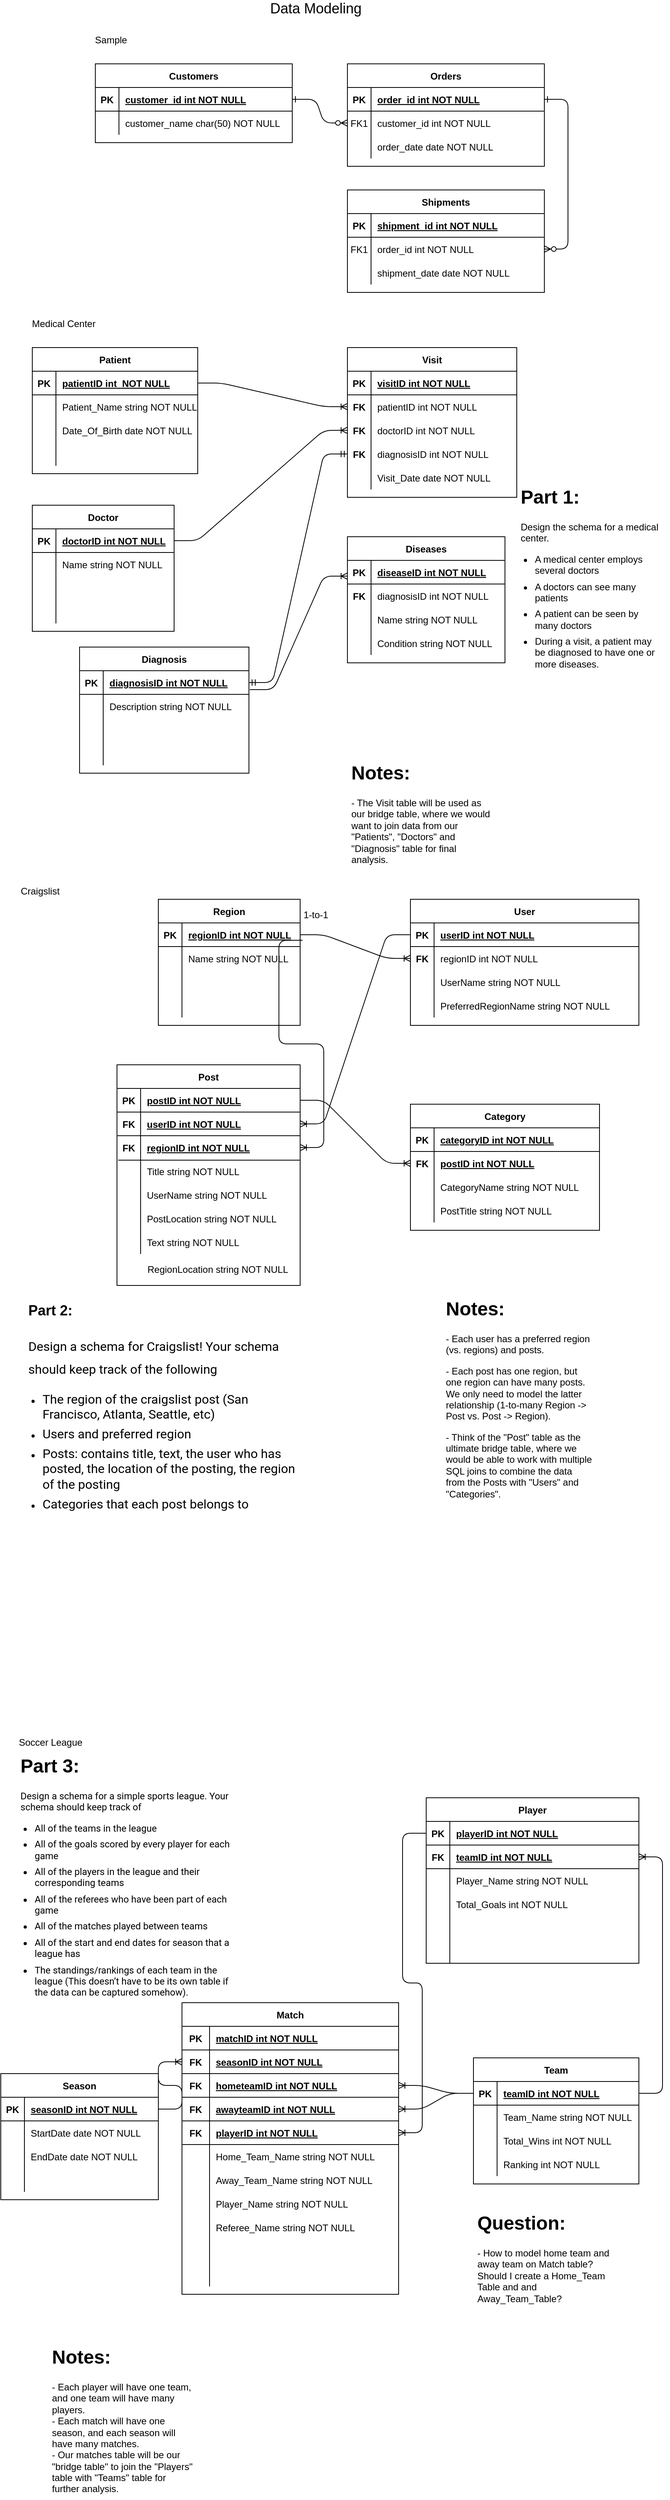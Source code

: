 <mxfile version="14.3.2" type="github">
  <diagram id="R2lEEEUBdFMjLlhIrx00" name="Page-1">
    <mxGraphModel dx="1482" dy="907" grid="1" gridSize="10" guides="1" tooltips="1" connect="1" arrows="1" fold="1" page="1" pageScale="1" pageWidth="850" pageHeight="1100" math="0" shadow="0" extFonts="Permanent Marker^https://fonts.googleapis.com/css?family=Permanent+Marker">
      <root>
        <mxCell id="0" />
        <mxCell id="1" parent="0" />
        <mxCell id="C-vyLk0tnHw3VtMMgP7b-1" value="" style="edgeStyle=entityRelationEdgeStyle;endArrow=ERzeroToMany;startArrow=ERone;endFill=1;startFill=0;" parent="1" source="C-vyLk0tnHw3VtMMgP7b-24" target="C-vyLk0tnHw3VtMMgP7b-6" edge="1">
          <mxGeometry width="100" height="100" relative="1" as="geometry">
            <mxPoint x="340" y="720" as="sourcePoint" />
            <mxPoint x="440" y="620" as="targetPoint" />
          </mxGeometry>
        </mxCell>
        <mxCell id="C-vyLk0tnHw3VtMMgP7b-12" value="" style="edgeStyle=entityRelationEdgeStyle;endArrow=ERzeroToMany;startArrow=ERone;endFill=1;startFill=0;" parent="1" source="C-vyLk0tnHw3VtMMgP7b-3" target="C-vyLk0tnHw3VtMMgP7b-17" edge="1">
          <mxGeometry width="100" height="100" relative="1" as="geometry">
            <mxPoint x="400" y="180" as="sourcePoint" />
            <mxPoint x="460" y="205" as="targetPoint" />
          </mxGeometry>
        </mxCell>
        <mxCell id="C-vyLk0tnHw3VtMMgP7b-2" value="Orders" style="shape=table;startSize=30;container=1;collapsible=1;childLayout=tableLayout;fixedRows=1;rowLines=0;fontStyle=1;align=center;resizeLast=1;" parent="1" vertex="1">
          <mxGeometry x="440" y="80" width="250" height="130" as="geometry" />
        </mxCell>
        <mxCell id="C-vyLk0tnHw3VtMMgP7b-3" value="" style="shape=partialRectangle;collapsible=0;dropTarget=0;pointerEvents=0;fillColor=none;points=[[0,0.5],[1,0.5]];portConstraint=eastwest;top=0;left=0;right=0;bottom=1;" parent="C-vyLk0tnHw3VtMMgP7b-2" vertex="1">
          <mxGeometry y="30" width="250" height="30" as="geometry" />
        </mxCell>
        <mxCell id="C-vyLk0tnHw3VtMMgP7b-4" value="PK" style="shape=partialRectangle;overflow=hidden;connectable=0;fillColor=none;top=0;left=0;bottom=0;right=0;fontStyle=1;" parent="C-vyLk0tnHw3VtMMgP7b-3" vertex="1">
          <mxGeometry width="30" height="30" as="geometry" />
        </mxCell>
        <mxCell id="C-vyLk0tnHw3VtMMgP7b-5" value="order_id int NOT NULL " style="shape=partialRectangle;overflow=hidden;connectable=0;fillColor=none;top=0;left=0;bottom=0;right=0;align=left;spacingLeft=6;fontStyle=5;" parent="C-vyLk0tnHw3VtMMgP7b-3" vertex="1">
          <mxGeometry x="30" width="220" height="30" as="geometry" />
        </mxCell>
        <mxCell id="C-vyLk0tnHw3VtMMgP7b-6" value="" style="shape=partialRectangle;collapsible=0;dropTarget=0;pointerEvents=0;fillColor=none;points=[[0,0.5],[1,0.5]];portConstraint=eastwest;top=0;left=0;right=0;bottom=0;" parent="C-vyLk0tnHw3VtMMgP7b-2" vertex="1">
          <mxGeometry y="60" width="250" height="30" as="geometry" />
        </mxCell>
        <mxCell id="C-vyLk0tnHw3VtMMgP7b-7" value="FK1" style="shape=partialRectangle;overflow=hidden;connectable=0;fillColor=none;top=0;left=0;bottom=0;right=0;" parent="C-vyLk0tnHw3VtMMgP7b-6" vertex="1">
          <mxGeometry width="30" height="30" as="geometry" />
        </mxCell>
        <mxCell id="C-vyLk0tnHw3VtMMgP7b-8" value="customer_id int NOT NULL" style="shape=partialRectangle;overflow=hidden;connectable=0;fillColor=none;top=0;left=0;bottom=0;right=0;align=left;spacingLeft=6;" parent="C-vyLk0tnHw3VtMMgP7b-6" vertex="1">
          <mxGeometry x="30" width="220" height="30" as="geometry" />
        </mxCell>
        <mxCell id="C-vyLk0tnHw3VtMMgP7b-9" value="" style="shape=partialRectangle;collapsible=0;dropTarget=0;pointerEvents=0;fillColor=none;points=[[0,0.5],[1,0.5]];portConstraint=eastwest;top=0;left=0;right=0;bottom=0;" parent="C-vyLk0tnHw3VtMMgP7b-2" vertex="1">
          <mxGeometry y="90" width="250" height="30" as="geometry" />
        </mxCell>
        <mxCell id="C-vyLk0tnHw3VtMMgP7b-10" value="" style="shape=partialRectangle;overflow=hidden;connectable=0;fillColor=none;top=0;left=0;bottom=0;right=0;" parent="C-vyLk0tnHw3VtMMgP7b-9" vertex="1">
          <mxGeometry width="30" height="30" as="geometry" />
        </mxCell>
        <mxCell id="C-vyLk0tnHw3VtMMgP7b-11" value="order_date date NOT NULL" style="shape=partialRectangle;overflow=hidden;connectable=0;fillColor=none;top=0;left=0;bottom=0;right=0;align=left;spacingLeft=6;" parent="C-vyLk0tnHw3VtMMgP7b-9" vertex="1">
          <mxGeometry x="30" width="220" height="30" as="geometry" />
        </mxCell>
        <mxCell id="C-vyLk0tnHw3VtMMgP7b-13" value="Shipments" style="shape=table;startSize=30;container=1;collapsible=1;childLayout=tableLayout;fixedRows=1;rowLines=0;fontStyle=1;align=center;resizeLast=1;" parent="1" vertex="1">
          <mxGeometry x="440" y="240" width="250" height="130" as="geometry" />
        </mxCell>
        <mxCell id="C-vyLk0tnHw3VtMMgP7b-14" value="" style="shape=partialRectangle;collapsible=0;dropTarget=0;pointerEvents=0;fillColor=none;points=[[0,0.5],[1,0.5]];portConstraint=eastwest;top=0;left=0;right=0;bottom=1;" parent="C-vyLk0tnHw3VtMMgP7b-13" vertex="1">
          <mxGeometry y="30" width="250" height="30" as="geometry" />
        </mxCell>
        <mxCell id="C-vyLk0tnHw3VtMMgP7b-15" value="PK" style="shape=partialRectangle;overflow=hidden;connectable=0;fillColor=none;top=0;left=0;bottom=0;right=0;fontStyle=1;" parent="C-vyLk0tnHw3VtMMgP7b-14" vertex="1">
          <mxGeometry width="30" height="30" as="geometry" />
        </mxCell>
        <mxCell id="C-vyLk0tnHw3VtMMgP7b-16" value="shipment_id int NOT NULL " style="shape=partialRectangle;overflow=hidden;connectable=0;fillColor=none;top=0;left=0;bottom=0;right=0;align=left;spacingLeft=6;fontStyle=5;" parent="C-vyLk0tnHw3VtMMgP7b-14" vertex="1">
          <mxGeometry x="30" width="220" height="30" as="geometry" />
        </mxCell>
        <mxCell id="C-vyLk0tnHw3VtMMgP7b-17" value="" style="shape=partialRectangle;collapsible=0;dropTarget=0;pointerEvents=0;fillColor=none;points=[[0,0.5],[1,0.5]];portConstraint=eastwest;top=0;left=0;right=0;bottom=0;" parent="C-vyLk0tnHw3VtMMgP7b-13" vertex="1">
          <mxGeometry y="60" width="250" height="30" as="geometry" />
        </mxCell>
        <mxCell id="C-vyLk0tnHw3VtMMgP7b-18" value="FK1" style="shape=partialRectangle;overflow=hidden;connectable=0;fillColor=none;top=0;left=0;bottom=0;right=0;" parent="C-vyLk0tnHw3VtMMgP7b-17" vertex="1">
          <mxGeometry width="30" height="30" as="geometry" />
        </mxCell>
        <mxCell id="C-vyLk0tnHw3VtMMgP7b-19" value="order_id int NOT NULL" style="shape=partialRectangle;overflow=hidden;connectable=0;fillColor=none;top=0;left=0;bottom=0;right=0;align=left;spacingLeft=6;" parent="C-vyLk0tnHw3VtMMgP7b-17" vertex="1">
          <mxGeometry x="30" width="220" height="30" as="geometry" />
        </mxCell>
        <mxCell id="C-vyLk0tnHw3VtMMgP7b-20" value="" style="shape=partialRectangle;collapsible=0;dropTarget=0;pointerEvents=0;fillColor=none;points=[[0,0.5],[1,0.5]];portConstraint=eastwest;top=0;left=0;right=0;bottom=0;" parent="C-vyLk0tnHw3VtMMgP7b-13" vertex="1">
          <mxGeometry y="90" width="250" height="30" as="geometry" />
        </mxCell>
        <mxCell id="C-vyLk0tnHw3VtMMgP7b-21" value="" style="shape=partialRectangle;overflow=hidden;connectable=0;fillColor=none;top=0;left=0;bottom=0;right=0;" parent="C-vyLk0tnHw3VtMMgP7b-20" vertex="1">
          <mxGeometry width="30" height="30" as="geometry" />
        </mxCell>
        <mxCell id="C-vyLk0tnHw3VtMMgP7b-22" value="shipment_date date NOT NULL" style="shape=partialRectangle;overflow=hidden;connectable=0;fillColor=none;top=0;left=0;bottom=0;right=0;align=left;spacingLeft=6;" parent="C-vyLk0tnHw3VtMMgP7b-20" vertex="1">
          <mxGeometry x="30" width="220" height="30" as="geometry" />
        </mxCell>
        <mxCell id="C-vyLk0tnHw3VtMMgP7b-23" value="Customers" style="shape=table;startSize=30;container=1;collapsible=1;childLayout=tableLayout;fixedRows=1;rowLines=0;fontStyle=1;align=center;resizeLast=1;" parent="1" vertex="1">
          <mxGeometry x="120" y="80" width="250" height="100" as="geometry" />
        </mxCell>
        <mxCell id="C-vyLk0tnHw3VtMMgP7b-24" value="" style="shape=partialRectangle;collapsible=0;dropTarget=0;pointerEvents=0;fillColor=none;points=[[0,0.5],[1,0.5]];portConstraint=eastwest;top=0;left=0;right=0;bottom=1;" parent="C-vyLk0tnHw3VtMMgP7b-23" vertex="1">
          <mxGeometry y="30" width="250" height="30" as="geometry" />
        </mxCell>
        <mxCell id="C-vyLk0tnHw3VtMMgP7b-25" value="PK" style="shape=partialRectangle;overflow=hidden;connectable=0;fillColor=none;top=0;left=0;bottom=0;right=0;fontStyle=1;" parent="C-vyLk0tnHw3VtMMgP7b-24" vertex="1">
          <mxGeometry width="30" height="30" as="geometry" />
        </mxCell>
        <mxCell id="C-vyLk0tnHw3VtMMgP7b-26" value="customer_id int NOT NULL " style="shape=partialRectangle;overflow=hidden;connectable=0;fillColor=none;top=0;left=0;bottom=0;right=0;align=left;spacingLeft=6;fontStyle=5;" parent="C-vyLk0tnHw3VtMMgP7b-24" vertex="1">
          <mxGeometry x="30" width="220" height="30" as="geometry" />
        </mxCell>
        <mxCell id="C-vyLk0tnHw3VtMMgP7b-27" value="" style="shape=partialRectangle;collapsible=0;dropTarget=0;pointerEvents=0;fillColor=none;points=[[0,0.5],[1,0.5]];portConstraint=eastwest;top=0;left=0;right=0;bottom=0;" parent="C-vyLk0tnHw3VtMMgP7b-23" vertex="1">
          <mxGeometry y="60" width="250" height="30" as="geometry" />
        </mxCell>
        <mxCell id="C-vyLk0tnHw3VtMMgP7b-28" value="" style="shape=partialRectangle;overflow=hidden;connectable=0;fillColor=none;top=0;left=0;bottom=0;right=0;" parent="C-vyLk0tnHw3VtMMgP7b-27" vertex="1">
          <mxGeometry width="30" height="30" as="geometry" />
        </mxCell>
        <mxCell id="C-vyLk0tnHw3VtMMgP7b-29" value="customer_name char(50) NOT NULL" style="shape=partialRectangle;overflow=hidden;connectable=0;fillColor=none;top=0;left=0;bottom=0;right=0;align=left;spacingLeft=6;" parent="C-vyLk0tnHw3VtMMgP7b-27" vertex="1">
          <mxGeometry x="30" width="220" height="30" as="geometry" />
        </mxCell>
        <mxCell id="OICg_AFk18oYCSIzm3PE-1" value="Sample" style="text;html=1;strokeColor=none;fillColor=none;align=center;verticalAlign=middle;whiteSpace=wrap;rounded=0;" parent="1" vertex="1">
          <mxGeometry x="120" y="40" width="40" height="20" as="geometry" />
        </mxCell>
        <mxCell id="OICg_AFk18oYCSIzm3PE-2" value="&lt;font style=&quot;font-size: 18px&quot;&gt;Data Modeling&lt;/font&gt;" style="text;html=1;strokeColor=none;fillColor=none;align=center;verticalAlign=middle;whiteSpace=wrap;rounded=0;" parent="1" vertex="1">
          <mxGeometry x="100" width="600" height="20" as="geometry" />
        </mxCell>
        <mxCell id="OICg_AFk18oYCSIzm3PE-32" value="Doctor" style="shape=table;startSize=30;container=1;collapsible=1;childLayout=tableLayout;fixedRows=1;rowLines=0;fontStyle=1;align=center;resizeLast=1;" parent="1" vertex="1">
          <mxGeometry x="40" y="640" width="180" height="160" as="geometry" />
        </mxCell>
        <mxCell id="OICg_AFk18oYCSIzm3PE-33" value="" style="shape=partialRectangle;collapsible=0;dropTarget=0;pointerEvents=0;fillColor=none;top=0;left=0;bottom=1;right=0;points=[[0,0.5],[1,0.5]];portConstraint=eastwest;" parent="OICg_AFk18oYCSIzm3PE-32" vertex="1">
          <mxGeometry y="30" width="180" height="30" as="geometry" />
        </mxCell>
        <mxCell id="OICg_AFk18oYCSIzm3PE-34" value="PK" style="shape=partialRectangle;connectable=0;fillColor=none;top=0;left=0;bottom=0;right=0;fontStyle=1;overflow=hidden;" parent="OICg_AFk18oYCSIzm3PE-33" vertex="1">
          <mxGeometry width="30" height="30" as="geometry" />
        </mxCell>
        <mxCell id="OICg_AFk18oYCSIzm3PE-35" value="doctorID int NOT NULL" style="shape=partialRectangle;connectable=0;fillColor=none;top=0;left=0;bottom=0;right=0;align=left;spacingLeft=6;fontStyle=5;overflow=hidden;" parent="OICg_AFk18oYCSIzm3PE-33" vertex="1">
          <mxGeometry x="30" width="150" height="30" as="geometry" />
        </mxCell>
        <mxCell id="OICg_AFk18oYCSIzm3PE-36" value="" style="shape=partialRectangle;collapsible=0;dropTarget=0;pointerEvents=0;fillColor=none;top=0;left=0;bottom=0;right=0;points=[[0,0.5],[1,0.5]];portConstraint=eastwest;" parent="OICg_AFk18oYCSIzm3PE-32" vertex="1">
          <mxGeometry y="60" width="180" height="30" as="geometry" />
        </mxCell>
        <mxCell id="OICg_AFk18oYCSIzm3PE-37" value="" style="shape=partialRectangle;connectable=0;fillColor=none;top=0;left=0;bottom=0;right=0;editable=1;overflow=hidden;" parent="OICg_AFk18oYCSIzm3PE-36" vertex="1">
          <mxGeometry width="30" height="30" as="geometry" />
        </mxCell>
        <mxCell id="OICg_AFk18oYCSIzm3PE-38" value="Name string NOT NULL" style="shape=partialRectangle;connectable=0;fillColor=none;top=0;left=0;bottom=0;right=0;align=left;spacingLeft=6;overflow=hidden;" parent="OICg_AFk18oYCSIzm3PE-36" vertex="1">
          <mxGeometry x="30" width="150" height="30" as="geometry" />
        </mxCell>
        <mxCell id="OICg_AFk18oYCSIzm3PE-39" value="" style="shape=partialRectangle;collapsible=0;dropTarget=0;pointerEvents=0;fillColor=none;top=0;left=0;bottom=0;right=0;points=[[0,0.5],[1,0.5]];portConstraint=eastwest;" parent="OICg_AFk18oYCSIzm3PE-32" vertex="1">
          <mxGeometry y="90" width="180" height="30" as="geometry" />
        </mxCell>
        <mxCell id="OICg_AFk18oYCSIzm3PE-40" value="" style="shape=partialRectangle;connectable=0;fillColor=none;top=0;left=0;bottom=0;right=0;editable=1;overflow=hidden;" parent="OICg_AFk18oYCSIzm3PE-39" vertex="1">
          <mxGeometry width="30" height="30" as="geometry" />
        </mxCell>
        <mxCell id="OICg_AFk18oYCSIzm3PE-41" value="" style="shape=partialRectangle;connectable=0;fillColor=none;top=0;left=0;bottom=0;right=0;align=left;spacingLeft=6;overflow=hidden;" parent="OICg_AFk18oYCSIzm3PE-39" vertex="1">
          <mxGeometry x="30" width="150" height="30" as="geometry" />
        </mxCell>
        <mxCell id="OICg_AFk18oYCSIzm3PE-42" value="" style="shape=partialRectangle;collapsible=0;dropTarget=0;pointerEvents=0;fillColor=none;top=0;left=0;bottom=0;right=0;points=[[0,0.5],[1,0.5]];portConstraint=eastwest;" parent="OICg_AFk18oYCSIzm3PE-32" vertex="1">
          <mxGeometry y="120" width="180" height="30" as="geometry" />
        </mxCell>
        <mxCell id="OICg_AFk18oYCSIzm3PE-43" value="" style="shape=partialRectangle;connectable=0;fillColor=none;top=0;left=0;bottom=0;right=0;editable=1;overflow=hidden;" parent="OICg_AFk18oYCSIzm3PE-42" vertex="1">
          <mxGeometry width="30" height="30" as="geometry" />
        </mxCell>
        <mxCell id="OICg_AFk18oYCSIzm3PE-44" value="" style="shape=partialRectangle;connectable=0;fillColor=none;top=0;left=0;bottom=0;right=0;align=left;spacingLeft=6;overflow=hidden;" parent="OICg_AFk18oYCSIzm3PE-42" vertex="1">
          <mxGeometry x="30" width="150" height="30" as="geometry" />
        </mxCell>
        <mxCell id="OICg_AFk18oYCSIzm3PE-45" value="Patient" style="shape=table;startSize=30;container=1;collapsible=1;childLayout=tableLayout;fixedRows=1;rowLines=0;fontStyle=1;align=center;resizeLast=1;" parent="1" vertex="1">
          <mxGeometry x="40" y="440" width="210" height="160" as="geometry" />
        </mxCell>
        <mxCell id="OICg_AFk18oYCSIzm3PE-46" value="" style="shape=partialRectangle;collapsible=0;dropTarget=0;pointerEvents=0;fillColor=none;top=0;left=0;bottom=1;right=0;points=[[0,0.5],[1,0.5]];portConstraint=eastwest;" parent="OICg_AFk18oYCSIzm3PE-45" vertex="1">
          <mxGeometry y="30" width="210" height="30" as="geometry" />
        </mxCell>
        <mxCell id="OICg_AFk18oYCSIzm3PE-47" value="PK" style="shape=partialRectangle;connectable=0;fillColor=none;top=0;left=0;bottom=0;right=0;fontStyle=1;overflow=hidden;" parent="OICg_AFk18oYCSIzm3PE-46" vertex="1">
          <mxGeometry width="30" height="30" as="geometry" />
        </mxCell>
        <mxCell id="OICg_AFk18oYCSIzm3PE-48" value="patientID int  NOT NULL" style="shape=partialRectangle;connectable=0;fillColor=none;top=0;left=0;bottom=0;right=0;align=left;spacingLeft=6;fontStyle=5;overflow=hidden;" parent="OICg_AFk18oYCSIzm3PE-46" vertex="1">
          <mxGeometry x="30" width="180" height="30" as="geometry" />
        </mxCell>
        <mxCell id="OICg_AFk18oYCSIzm3PE-49" value="" style="shape=partialRectangle;collapsible=0;dropTarget=0;pointerEvents=0;fillColor=none;top=0;left=0;bottom=0;right=0;points=[[0,0.5],[1,0.5]];portConstraint=eastwest;" parent="OICg_AFk18oYCSIzm3PE-45" vertex="1">
          <mxGeometry y="60" width="210" height="30" as="geometry" />
        </mxCell>
        <mxCell id="OICg_AFk18oYCSIzm3PE-50" value="" style="shape=partialRectangle;connectable=0;fillColor=none;top=0;left=0;bottom=0;right=0;editable=1;overflow=hidden;" parent="OICg_AFk18oYCSIzm3PE-49" vertex="1">
          <mxGeometry width="30" height="30" as="geometry" />
        </mxCell>
        <mxCell id="OICg_AFk18oYCSIzm3PE-51" value="Patient_Name string NOT NULL" style="shape=partialRectangle;connectable=0;fillColor=none;top=0;left=0;bottom=0;right=0;align=left;spacingLeft=6;overflow=hidden;" parent="OICg_AFk18oYCSIzm3PE-49" vertex="1">
          <mxGeometry x="30" width="180" height="30" as="geometry" />
        </mxCell>
        <mxCell id="OICg_AFk18oYCSIzm3PE-52" value="" style="shape=partialRectangle;collapsible=0;dropTarget=0;pointerEvents=0;fillColor=none;top=0;left=0;bottom=0;right=0;points=[[0,0.5],[1,0.5]];portConstraint=eastwest;" parent="OICg_AFk18oYCSIzm3PE-45" vertex="1">
          <mxGeometry y="90" width="210" height="30" as="geometry" />
        </mxCell>
        <mxCell id="OICg_AFk18oYCSIzm3PE-53" value="" style="shape=partialRectangle;connectable=0;fillColor=none;top=0;left=0;bottom=0;right=0;editable=1;overflow=hidden;" parent="OICg_AFk18oYCSIzm3PE-52" vertex="1">
          <mxGeometry width="30" height="30" as="geometry" />
        </mxCell>
        <mxCell id="OICg_AFk18oYCSIzm3PE-54" value="Date_Of_Birth date NOT NULL" style="shape=partialRectangle;connectable=0;fillColor=none;top=0;left=0;bottom=0;right=0;align=left;spacingLeft=6;overflow=hidden;" parent="OICg_AFk18oYCSIzm3PE-52" vertex="1">
          <mxGeometry x="30" width="180" height="30" as="geometry" />
        </mxCell>
        <mxCell id="OICg_AFk18oYCSIzm3PE-55" value="" style="shape=partialRectangle;collapsible=0;dropTarget=0;pointerEvents=0;fillColor=none;top=0;left=0;bottom=0;right=0;points=[[0,0.5],[1,0.5]];portConstraint=eastwest;" parent="OICg_AFk18oYCSIzm3PE-45" vertex="1">
          <mxGeometry y="120" width="210" height="30" as="geometry" />
        </mxCell>
        <mxCell id="OICg_AFk18oYCSIzm3PE-56" value="" style="shape=partialRectangle;connectable=0;fillColor=none;top=0;left=0;bottom=0;right=0;editable=1;overflow=hidden;" parent="OICg_AFk18oYCSIzm3PE-55" vertex="1">
          <mxGeometry width="30" height="30" as="geometry" />
        </mxCell>
        <mxCell id="OICg_AFk18oYCSIzm3PE-57" value="" style="shape=partialRectangle;connectable=0;fillColor=none;top=0;left=0;bottom=0;right=0;align=left;spacingLeft=6;overflow=hidden;" parent="OICg_AFk18oYCSIzm3PE-55" vertex="1">
          <mxGeometry x="30" width="180" height="30" as="geometry" />
        </mxCell>
        <mxCell id="OICg_AFk18oYCSIzm3PE-58" value="Diseases" style="shape=table;startSize=30;container=1;collapsible=1;childLayout=tableLayout;fixedRows=1;rowLines=0;fontStyle=1;align=center;resizeLast=1;" parent="1" vertex="1">
          <mxGeometry x="440" y="680" width="200" height="160" as="geometry" />
        </mxCell>
        <mxCell id="OICg_AFk18oYCSIzm3PE-59" value="" style="shape=partialRectangle;collapsible=0;dropTarget=0;pointerEvents=0;fillColor=none;top=0;left=0;bottom=1;right=0;points=[[0,0.5],[1,0.5]];portConstraint=eastwest;" parent="OICg_AFk18oYCSIzm3PE-58" vertex="1">
          <mxGeometry y="30" width="200" height="30" as="geometry" />
        </mxCell>
        <mxCell id="OICg_AFk18oYCSIzm3PE-60" value="PK" style="shape=partialRectangle;connectable=0;fillColor=none;top=0;left=0;bottom=0;right=0;fontStyle=1;overflow=hidden;" parent="OICg_AFk18oYCSIzm3PE-59" vertex="1">
          <mxGeometry width="30" height="30" as="geometry" />
        </mxCell>
        <mxCell id="OICg_AFk18oYCSIzm3PE-61" value="diseaseID int NOT NULL" style="shape=partialRectangle;connectable=0;fillColor=none;top=0;left=0;bottom=0;right=0;align=left;spacingLeft=6;fontStyle=5;overflow=hidden;" parent="OICg_AFk18oYCSIzm3PE-59" vertex="1">
          <mxGeometry x="30" width="170" height="30" as="geometry" />
        </mxCell>
        <mxCell id="OICg_AFk18oYCSIzm3PE-65" value="" style="shape=partialRectangle;collapsible=0;dropTarget=0;pointerEvents=0;fillColor=none;top=0;left=0;bottom=0;right=0;points=[[0,0.5],[1,0.5]];portConstraint=eastwest;" parent="OICg_AFk18oYCSIzm3PE-58" vertex="1">
          <mxGeometry y="60" width="200" height="30" as="geometry" />
        </mxCell>
        <mxCell id="OICg_AFk18oYCSIzm3PE-66" value="FK" style="shape=partialRectangle;connectable=0;fillColor=none;top=0;left=0;bottom=0;right=0;editable=1;overflow=hidden;fontStyle=1" parent="OICg_AFk18oYCSIzm3PE-65" vertex="1">
          <mxGeometry width="30" height="30" as="geometry" />
        </mxCell>
        <mxCell id="OICg_AFk18oYCSIzm3PE-67" value="diagnosisID int NOT NULL" style="shape=partialRectangle;connectable=0;fillColor=none;top=0;left=0;bottom=0;right=0;align=left;spacingLeft=6;overflow=hidden;" parent="OICg_AFk18oYCSIzm3PE-65" vertex="1">
          <mxGeometry x="30" width="170" height="30" as="geometry" />
        </mxCell>
        <mxCell id="OICg_AFk18oYCSIzm3PE-62" value="" style="shape=partialRectangle;collapsible=0;dropTarget=0;pointerEvents=0;fillColor=none;top=0;left=0;bottom=0;right=0;points=[[0,0.5],[1,0.5]];portConstraint=eastwest;" parent="OICg_AFk18oYCSIzm3PE-58" vertex="1">
          <mxGeometry y="90" width="200" height="30" as="geometry" />
        </mxCell>
        <mxCell id="OICg_AFk18oYCSIzm3PE-63" value="" style="shape=partialRectangle;connectable=0;fillColor=none;top=0;left=0;bottom=0;right=0;editable=1;overflow=hidden;" parent="OICg_AFk18oYCSIzm3PE-62" vertex="1">
          <mxGeometry width="30" height="30" as="geometry" />
        </mxCell>
        <mxCell id="OICg_AFk18oYCSIzm3PE-64" value="Name string NOT NULL" style="shape=partialRectangle;connectable=0;fillColor=none;top=0;left=0;bottom=0;right=0;align=left;spacingLeft=6;overflow=hidden;" parent="OICg_AFk18oYCSIzm3PE-62" vertex="1">
          <mxGeometry x="30" width="170" height="30" as="geometry" />
        </mxCell>
        <mxCell id="OICg_AFk18oYCSIzm3PE-68" value="" style="shape=partialRectangle;collapsible=0;dropTarget=0;pointerEvents=0;fillColor=none;top=0;left=0;bottom=0;right=0;points=[[0,0.5],[1,0.5]];portConstraint=eastwest;" parent="OICg_AFk18oYCSIzm3PE-58" vertex="1">
          <mxGeometry y="120" width="200" height="30" as="geometry" />
        </mxCell>
        <mxCell id="OICg_AFk18oYCSIzm3PE-69" value="" style="shape=partialRectangle;connectable=0;fillColor=none;top=0;left=0;bottom=0;right=0;editable=1;overflow=hidden;" parent="OICg_AFk18oYCSIzm3PE-68" vertex="1">
          <mxGeometry width="30" height="30" as="geometry" />
        </mxCell>
        <mxCell id="OICg_AFk18oYCSIzm3PE-70" value="Condition string NOT NULL" style="shape=partialRectangle;connectable=0;fillColor=none;top=0;left=0;bottom=0;right=0;align=left;spacingLeft=6;overflow=hidden;" parent="OICg_AFk18oYCSIzm3PE-68" vertex="1">
          <mxGeometry x="30" width="170" height="30" as="geometry" />
        </mxCell>
        <mxCell id="OICg_AFk18oYCSIzm3PE-72" value="Medical Center" style="text;html=1;strokeColor=none;fillColor=none;align=center;verticalAlign=middle;whiteSpace=wrap;rounded=0;" parent="1" vertex="1">
          <mxGeometry x="30" y="400" width="100" height="20" as="geometry" />
        </mxCell>
        <mxCell id="OICg_AFk18oYCSIzm3PE-73" value="Craigslist" style="text;html=1;strokeColor=none;fillColor=none;align=center;verticalAlign=middle;whiteSpace=wrap;rounded=0;" parent="1" vertex="1">
          <mxGeometry x="30" y="1120" width="40" height="20" as="geometry" />
        </mxCell>
        <mxCell id="OICg_AFk18oYCSIzm3PE-127" value="Region" style="shape=table;startSize=30;container=1;collapsible=1;childLayout=tableLayout;fixedRows=1;rowLines=0;fontStyle=1;align=center;resizeLast=1;" parent="1" vertex="1">
          <mxGeometry x="200" y="1140" width="180" height="160" as="geometry" />
        </mxCell>
        <mxCell id="OICg_AFk18oYCSIzm3PE-128" value="" style="shape=partialRectangle;collapsible=0;dropTarget=0;pointerEvents=0;fillColor=none;top=0;left=0;bottom=1;right=0;points=[[0,0.5],[1,0.5]];portConstraint=eastwest;" parent="OICg_AFk18oYCSIzm3PE-127" vertex="1">
          <mxGeometry y="30" width="180" height="30" as="geometry" />
        </mxCell>
        <mxCell id="OICg_AFk18oYCSIzm3PE-129" value="PK" style="shape=partialRectangle;connectable=0;fillColor=none;top=0;left=0;bottom=0;right=0;fontStyle=1;overflow=hidden;" parent="OICg_AFk18oYCSIzm3PE-128" vertex="1">
          <mxGeometry width="30" height="30" as="geometry" />
        </mxCell>
        <mxCell id="OICg_AFk18oYCSIzm3PE-130" value="regionID int NOT NULL" style="shape=partialRectangle;connectable=0;fillColor=none;top=0;left=0;bottom=0;right=0;align=left;spacingLeft=6;fontStyle=5;overflow=hidden;" parent="OICg_AFk18oYCSIzm3PE-128" vertex="1">
          <mxGeometry x="30" width="150" height="30" as="geometry" />
        </mxCell>
        <mxCell id="OICg_AFk18oYCSIzm3PE-131" value="" style="shape=partialRectangle;collapsible=0;dropTarget=0;pointerEvents=0;fillColor=none;top=0;left=0;bottom=0;right=0;points=[[0,0.5],[1,0.5]];portConstraint=eastwest;" parent="OICg_AFk18oYCSIzm3PE-127" vertex="1">
          <mxGeometry y="60" width="180" height="30" as="geometry" />
        </mxCell>
        <mxCell id="OICg_AFk18oYCSIzm3PE-132" value="" style="shape=partialRectangle;connectable=0;fillColor=none;top=0;left=0;bottom=0;right=0;editable=1;overflow=hidden;" parent="OICg_AFk18oYCSIzm3PE-131" vertex="1">
          <mxGeometry width="30" height="30" as="geometry" />
        </mxCell>
        <mxCell id="OICg_AFk18oYCSIzm3PE-133" value="Name string NOT NULL" style="shape=partialRectangle;connectable=0;fillColor=none;top=0;left=0;bottom=0;right=0;align=left;spacingLeft=6;overflow=hidden;" parent="OICg_AFk18oYCSIzm3PE-131" vertex="1">
          <mxGeometry x="30" width="150" height="30" as="geometry" />
        </mxCell>
        <mxCell id="OICg_AFk18oYCSIzm3PE-134" value="" style="shape=partialRectangle;collapsible=0;dropTarget=0;pointerEvents=0;fillColor=none;top=0;left=0;bottom=0;right=0;points=[[0,0.5],[1,0.5]];portConstraint=eastwest;" parent="OICg_AFk18oYCSIzm3PE-127" vertex="1">
          <mxGeometry y="90" width="180" height="30" as="geometry" />
        </mxCell>
        <mxCell id="OICg_AFk18oYCSIzm3PE-135" value="" style="shape=partialRectangle;connectable=0;fillColor=none;top=0;left=0;bottom=0;right=0;editable=1;overflow=hidden;" parent="OICg_AFk18oYCSIzm3PE-134" vertex="1">
          <mxGeometry width="30" height="30" as="geometry" />
        </mxCell>
        <mxCell id="OICg_AFk18oYCSIzm3PE-136" value="" style="shape=partialRectangle;connectable=0;fillColor=none;top=0;left=0;bottom=0;right=0;align=left;spacingLeft=6;overflow=hidden;" parent="OICg_AFk18oYCSIzm3PE-134" vertex="1">
          <mxGeometry x="30" width="150" height="30" as="geometry" />
        </mxCell>
        <mxCell id="OICg_AFk18oYCSIzm3PE-137" value="" style="shape=partialRectangle;collapsible=0;dropTarget=0;pointerEvents=0;fillColor=none;top=0;left=0;bottom=0;right=0;points=[[0,0.5],[1,0.5]];portConstraint=eastwest;" parent="OICg_AFk18oYCSIzm3PE-127" vertex="1">
          <mxGeometry y="120" width="180" height="30" as="geometry" />
        </mxCell>
        <mxCell id="OICg_AFk18oYCSIzm3PE-138" value="" style="shape=partialRectangle;connectable=0;fillColor=none;top=0;left=0;bottom=0;right=0;editable=1;overflow=hidden;" parent="OICg_AFk18oYCSIzm3PE-137" vertex="1">
          <mxGeometry width="30" height="30" as="geometry" />
        </mxCell>
        <mxCell id="OICg_AFk18oYCSIzm3PE-139" value="" style="shape=partialRectangle;connectable=0;fillColor=none;top=0;left=0;bottom=0;right=0;align=left;spacingLeft=6;overflow=hidden;" parent="OICg_AFk18oYCSIzm3PE-137" vertex="1">
          <mxGeometry x="30" width="150" height="30" as="geometry" />
        </mxCell>
        <mxCell id="OICg_AFk18oYCSIzm3PE-140" value="User" style="shape=table;startSize=30;container=1;collapsible=1;childLayout=tableLayout;fixedRows=1;rowLines=0;fontStyle=1;align=center;resizeLast=1;" parent="1" vertex="1">
          <mxGeometry x="520" y="1140" width="290" height="160" as="geometry" />
        </mxCell>
        <mxCell id="OICg_AFk18oYCSIzm3PE-141" value="" style="shape=partialRectangle;collapsible=0;dropTarget=0;pointerEvents=0;fillColor=none;top=0;left=0;bottom=1;right=0;points=[[0,0.5],[1,0.5]];portConstraint=eastwest;" parent="OICg_AFk18oYCSIzm3PE-140" vertex="1">
          <mxGeometry y="30" width="290" height="30" as="geometry" />
        </mxCell>
        <mxCell id="OICg_AFk18oYCSIzm3PE-142" value="PK" style="shape=partialRectangle;connectable=0;fillColor=none;top=0;left=0;bottom=0;right=0;fontStyle=1;overflow=hidden;" parent="OICg_AFk18oYCSIzm3PE-141" vertex="1">
          <mxGeometry width="30" height="30" as="geometry" />
        </mxCell>
        <mxCell id="OICg_AFk18oYCSIzm3PE-143" value="userID int NOT NULL" style="shape=partialRectangle;connectable=0;fillColor=none;top=0;left=0;bottom=0;right=0;align=left;spacingLeft=6;fontStyle=5;overflow=hidden;" parent="OICg_AFk18oYCSIzm3PE-141" vertex="1">
          <mxGeometry x="30" width="260" height="30" as="geometry" />
        </mxCell>
        <mxCell id="OICg_AFk18oYCSIzm3PE-150" value="" style="shape=partialRectangle;collapsible=0;dropTarget=0;pointerEvents=0;fillColor=none;top=0;left=0;bottom=0;right=0;points=[[0,0.5],[1,0.5]];portConstraint=eastwest;" parent="OICg_AFk18oYCSIzm3PE-140" vertex="1">
          <mxGeometry y="60" width="290" height="30" as="geometry" />
        </mxCell>
        <mxCell id="OICg_AFk18oYCSIzm3PE-151" value="FK" style="shape=partialRectangle;connectable=0;fillColor=none;top=0;left=0;bottom=0;right=0;editable=1;overflow=hidden;fontStyle=1" parent="OICg_AFk18oYCSIzm3PE-150" vertex="1">
          <mxGeometry width="30" height="30" as="geometry" />
        </mxCell>
        <mxCell id="OICg_AFk18oYCSIzm3PE-152" value="regionID int NOT NULL" style="shape=partialRectangle;connectable=0;fillColor=none;top=0;left=0;bottom=0;right=0;align=left;spacingLeft=6;overflow=hidden;" parent="OICg_AFk18oYCSIzm3PE-150" vertex="1">
          <mxGeometry x="30" width="260" height="30" as="geometry" />
        </mxCell>
        <mxCell id="OICg_AFk18oYCSIzm3PE-144" value="" style="shape=partialRectangle;collapsible=0;dropTarget=0;pointerEvents=0;fillColor=none;top=0;left=0;bottom=0;right=0;points=[[0,0.5],[1,0.5]];portConstraint=eastwest;" parent="OICg_AFk18oYCSIzm3PE-140" vertex="1">
          <mxGeometry y="90" width="290" height="30" as="geometry" />
        </mxCell>
        <mxCell id="OICg_AFk18oYCSIzm3PE-145" value="" style="shape=partialRectangle;connectable=0;fillColor=none;top=0;left=0;bottom=0;right=0;editable=1;overflow=hidden;" parent="OICg_AFk18oYCSIzm3PE-144" vertex="1">
          <mxGeometry width="30" height="30" as="geometry" />
        </mxCell>
        <mxCell id="OICg_AFk18oYCSIzm3PE-146" value="UserName string NOT NULL" style="shape=partialRectangle;connectable=0;fillColor=none;top=0;left=0;bottom=0;right=0;align=left;spacingLeft=6;overflow=hidden;" parent="OICg_AFk18oYCSIzm3PE-144" vertex="1">
          <mxGeometry x="30" width="260" height="30" as="geometry" />
        </mxCell>
        <mxCell id="OICg_AFk18oYCSIzm3PE-147" value="" style="shape=partialRectangle;collapsible=0;dropTarget=0;pointerEvents=0;fillColor=none;top=0;left=0;bottom=0;right=0;points=[[0,0.5],[1,0.5]];portConstraint=eastwest;" parent="OICg_AFk18oYCSIzm3PE-140" vertex="1">
          <mxGeometry y="120" width="290" height="30" as="geometry" />
        </mxCell>
        <mxCell id="OICg_AFk18oYCSIzm3PE-148" value="" style="shape=partialRectangle;connectable=0;fillColor=none;top=0;left=0;bottom=0;right=0;editable=1;overflow=hidden;" parent="OICg_AFk18oYCSIzm3PE-147" vertex="1">
          <mxGeometry width="30" height="30" as="geometry" />
        </mxCell>
        <mxCell id="OICg_AFk18oYCSIzm3PE-149" value="PreferredRegionName string NOT NULL" style="shape=partialRectangle;connectable=0;fillColor=none;top=0;left=0;bottom=0;right=0;align=left;spacingLeft=6;overflow=hidden;" parent="OICg_AFk18oYCSIzm3PE-147" vertex="1">
          <mxGeometry x="30" width="260" height="30" as="geometry" />
        </mxCell>
        <mxCell id="OICg_AFk18oYCSIzm3PE-153" value="Category" style="shape=table;startSize=30;container=1;collapsible=1;childLayout=tableLayout;fixedRows=1;rowLines=0;fontStyle=1;align=center;resizeLast=1;" parent="1" vertex="1">
          <mxGeometry x="520" y="1400" width="240" height="160" as="geometry" />
        </mxCell>
        <mxCell id="OICg_AFk18oYCSIzm3PE-154" value="" style="shape=partialRectangle;collapsible=0;dropTarget=0;pointerEvents=0;fillColor=none;top=0;left=0;bottom=1;right=0;points=[[0,0.5],[1,0.5]];portConstraint=eastwest;" parent="OICg_AFk18oYCSIzm3PE-153" vertex="1">
          <mxGeometry y="30" width="240" height="30" as="geometry" />
        </mxCell>
        <mxCell id="OICg_AFk18oYCSIzm3PE-155" value="PK" style="shape=partialRectangle;connectable=0;fillColor=none;top=0;left=0;bottom=0;right=0;fontStyle=1;overflow=hidden;" parent="OICg_AFk18oYCSIzm3PE-154" vertex="1">
          <mxGeometry width="30" height="30" as="geometry" />
        </mxCell>
        <mxCell id="OICg_AFk18oYCSIzm3PE-156" value="categoryID int NOT NULL" style="shape=partialRectangle;connectable=0;fillColor=none;top=0;left=0;bottom=0;right=0;align=left;spacingLeft=6;fontStyle=5;overflow=hidden;" parent="OICg_AFk18oYCSIzm3PE-154" vertex="1">
          <mxGeometry x="30" width="210" height="30" as="geometry" />
        </mxCell>
        <mxCell id="OICg_AFk18oYCSIzm3PE-160" value="" style="shape=partialRectangle;collapsible=0;dropTarget=0;pointerEvents=0;fillColor=none;top=0;left=0;bottom=0;right=0;points=[[0,0.5],[1,0.5]];portConstraint=eastwest;" parent="OICg_AFk18oYCSIzm3PE-153" vertex="1">
          <mxGeometry y="60" width="240" height="30" as="geometry" />
        </mxCell>
        <mxCell id="OICg_AFk18oYCSIzm3PE-161" value="FK" style="shape=partialRectangle;connectable=0;fillColor=none;top=0;left=0;bottom=0;right=0;editable=1;overflow=hidden;fontStyle=1" parent="OICg_AFk18oYCSIzm3PE-160" vertex="1">
          <mxGeometry width="30" height="30" as="geometry" />
        </mxCell>
        <mxCell id="OICg_AFk18oYCSIzm3PE-162" value="postID int NOT NULL" style="shape=partialRectangle;connectable=0;fillColor=none;top=0;left=0;bottom=0;right=0;align=left;spacingLeft=6;overflow=hidden;fontStyle=5" parent="OICg_AFk18oYCSIzm3PE-160" vertex="1">
          <mxGeometry x="30" width="210" height="30" as="geometry" />
        </mxCell>
        <mxCell id="OICg_AFk18oYCSIzm3PE-157" value="" style="shape=partialRectangle;collapsible=0;dropTarget=0;pointerEvents=0;fillColor=none;top=0;left=0;bottom=0;right=0;points=[[0,0.5],[1,0.5]];portConstraint=eastwest;" parent="OICg_AFk18oYCSIzm3PE-153" vertex="1">
          <mxGeometry y="90" width="240" height="30" as="geometry" />
        </mxCell>
        <mxCell id="OICg_AFk18oYCSIzm3PE-158" value="" style="shape=partialRectangle;connectable=0;fillColor=none;top=0;left=0;bottom=0;right=0;editable=1;overflow=hidden;" parent="OICg_AFk18oYCSIzm3PE-157" vertex="1">
          <mxGeometry width="30" height="30" as="geometry" />
        </mxCell>
        <mxCell id="OICg_AFk18oYCSIzm3PE-159" value="CategoryName string NOT NULL" style="shape=partialRectangle;connectable=0;fillColor=none;top=0;left=0;bottom=0;right=0;align=left;spacingLeft=6;overflow=hidden;" parent="OICg_AFk18oYCSIzm3PE-157" vertex="1">
          <mxGeometry x="30" width="210" height="30" as="geometry" />
        </mxCell>
        <mxCell id="OICg_AFk18oYCSIzm3PE-163" value="" style="shape=partialRectangle;collapsible=0;dropTarget=0;pointerEvents=0;fillColor=none;top=0;left=0;bottom=0;right=0;points=[[0,0.5],[1,0.5]];portConstraint=eastwest;" parent="OICg_AFk18oYCSIzm3PE-153" vertex="1">
          <mxGeometry y="120" width="240" height="30" as="geometry" />
        </mxCell>
        <mxCell id="OICg_AFk18oYCSIzm3PE-164" value="" style="shape=partialRectangle;connectable=0;fillColor=none;top=0;left=0;bottom=0;right=0;editable=1;overflow=hidden;" parent="OICg_AFk18oYCSIzm3PE-163" vertex="1">
          <mxGeometry width="30" height="30" as="geometry" />
        </mxCell>
        <mxCell id="OICg_AFk18oYCSIzm3PE-165" value="PostTitle string NOT NULL" style="shape=partialRectangle;connectable=0;fillColor=none;top=0;left=0;bottom=0;right=0;align=left;spacingLeft=6;overflow=hidden;" parent="OICg_AFk18oYCSIzm3PE-163" vertex="1">
          <mxGeometry x="30" width="210" height="30" as="geometry" />
        </mxCell>
        <mxCell id="OICg_AFk18oYCSIzm3PE-166" value="Post" style="shape=table;startSize=30;container=1;collapsible=1;childLayout=tableLayout;fixedRows=1;rowLines=0;fontStyle=1;align=center;resizeLast=1;" parent="1" vertex="1">
          <mxGeometry x="147.5" y="1350" width="232.5" height="280" as="geometry" />
        </mxCell>
        <mxCell id="OICg_AFk18oYCSIzm3PE-322" value="" style="shape=partialRectangle;collapsible=0;dropTarget=0;pointerEvents=0;fillColor=none;top=0;left=0;bottom=1;right=0;points=[[0,0.5],[1,0.5]];portConstraint=eastwest;" parent="OICg_AFk18oYCSIzm3PE-166" vertex="1">
          <mxGeometry y="30" width="232.5" height="30" as="geometry" />
        </mxCell>
        <mxCell id="OICg_AFk18oYCSIzm3PE-323" value="PK" style="shape=partialRectangle;connectable=0;fillColor=none;top=0;left=0;bottom=0;right=0;fontStyle=1;overflow=hidden;" parent="OICg_AFk18oYCSIzm3PE-322" vertex="1">
          <mxGeometry width="30" height="30" as="geometry" />
        </mxCell>
        <mxCell id="OICg_AFk18oYCSIzm3PE-324" value="postID int NOT NULL" style="shape=partialRectangle;connectable=0;fillColor=none;top=0;left=0;bottom=0;right=0;align=left;spacingLeft=6;fontStyle=5;overflow=hidden;" parent="OICg_AFk18oYCSIzm3PE-322" vertex="1">
          <mxGeometry x="30" width="202.5" height="30" as="geometry" />
        </mxCell>
        <mxCell id="OICg_AFk18oYCSIzm3PE-167" value="" style="shape=partialRectangle;collapsible=0;dropTarget=0;pointerEvents=0;fillColor=none;top=0;left=0;bottom=1;right=0;points=[[0,0.5],[1,0.5]];portConstraint=eastwest;" parent="OICg_AFk18oYCSIzm3PE-166" vertex="1">
          <mxGeometry y="60" width="232.5" height="30" as="geometry" />
        </mxCell>
        <mxCell id="OICg_AFk18oYCSIzm3PE-168" value="FK" style="shape=partialRectangle;connectable=0;fillColor=none;top=0;left=0;bottom=0;right=0;fontStyle=1;overflow=hidden;" parent="OICg_AFk18oYCSIzm3PE-167" vertex="1">
          <mxGeometry width="30" height="30" as="geometry" />
        </mxCell>
        <mxCell id="OICg_AFk18oYCSIzm3PE-169" value="userID int NOT NULL" style="shape=partialRectangle;connectable=0;fillColor=none;top=0;left=0;bottom=0;right=0;align=left;spacingLeft=6;fontStyle=5;overflow=hidden;" parent="OICg_AFk18oYCSIzm3PE-167" vertex="1">
          <mxGeometry x="30" width="202.5" height="30" as="geometry" />
        </mxCell>
        <mxCell id="OICg_AFk18oYCSIzm3PE-176" value="" style="shape=partialRectangle;collapsible=0;dropTarget=0;pointerEvents=0;fillColor=none;top=0;left=0;bottom=0;right=0;points=[[0,0.5],[1,0.5]];portConstraint=eastwest;" parent="OICg_AFk18oYCSIzm3PE-166" vertex="1">
          <mxGeometry y="90" width="232.5" height="30" as="geometry" />
        </mxCell>
        <mxCell id="OICg_AFk18oYCSIzm3PE-177" value="FK" style="shape=partialRectangle;connectable=0;fillColor=none;top=0;left=0;bottom=0;right=0;editable=1;overflow=hidden;fontStyle=1" parent="OICg_AFk18oYCSIzm3PE-176" vertex="1">
          <mxGeometry width="30" height="30" as="geometry" />
        </mxCell>
        <mxCell id="OICg_AFk18oYCSIzm3PE-178" value="regionID int NOT NULL" style="shape=partialRectangle;connectable=0;fillColor=none;top=0;left=0;bottom=0;right=0;align=left;spacingLeft=6;overflow=hidden;fontStyle=5" parent="OICg_AFk18oYCSIzm3PE-176" vertex="1">
          <mxGeometry x="30" width="202.5" height="30" as="geometry" />
        </mxCell>
        <mxCell id="OICg_AFk18oYCSIzm3PE-170" value="" style="shape=partialRectangle;collapsible=0;dropTarget=0;pointerEvents=0;fillColor=none;top=0;left=0;bottom=0;right=0;points=[[0,0.5],[1,0.5]];portConstraint=eastwest;" parent="OICg_AFk18oYCSIzm3PE-166" vertex="1">
          <mxGeometry y="120" width="232.5" height="30" as="geometry" />
        </mxCell>
        <mxCell id="OICg_AFk18oYCSIzm3PE-171" value="" style="shape=partialRectangle;connectable=0;fillColor=none;top=0;left=0;bottom=0;right=0;editable=1;overflow=hidden;" parent="OICg_AFk18oYCSIzm3PE-170" vertex="1">
          <mxGeometry width="30" height="30" as="geometry" />
        </mxCell>
        <mxCell id="OICg_AFk18oYCSIzm3PE-172" value="Title string NOT NULL" style="shape=partialRectangle;connectable=0;fillColor=none;top=0;left=0;bottom=0;right=0;align=left;spacingLeft=6;overflow=hidden;" parent="OICg_AFk18oYCSIzm3PE-170" vertex="1">
          <mxGeometry x="30" width="202.5" height="30" as="geometry" />
        </mxCell>
        <mxCell id="OICg_AFk18oYCSIzm3PE-173" value="" style="shape=partialRectangle;collapsible=0;dropTarget=0;pointerEvents=0;fillColor=none;top=0;left=0;bottom=0;right=0;points=[[0,0.5],[1,0.5]];portConstraint=eastwest;" parent="OICg_AFk18oYCSIzm3PE-166" vertex="1">
          <mxGeometry y="150" width="232.5" height="30" as="geometry" />
        </mxCell>
        <mxCell id="OICg_AFk18oYCSIzm3PE-174" value="" style="shape=partialRectangle;connectable=0;fillColor=none;top=0;left=0;bottom=0;right=0;editable=1;overflow=hidden;" parent="OICg_AFk18oYCSIzm3PE-173" vertex="1">
          <mxGeometry width="30" height="30" as="geometry" />
        </mxCell>
        <mxCell id="OICg_AFk18oYCSIzm3PE-175" value="UserName string NOT NULL" style="shape=partialRectangle;connectable=0;fillColor=none;top=0;left=0;bottom=0;right=0;align=left;spacingLeft=6;overflow=hidden;" parent="OICg_AFk18oYCSIzm3PE-173" vertex="1">
          <mxGeometry x="30" width="202.5" height="30" as="geometry" />
        </mxCell>
        <mxCell id="aMtoXORfHzRGaOY2vuZP-148" value="" style="shape=partialRectangle;collapsible=0;dropTarget=0;pointerEvents=0;fillColor=none;top=0;left=0;bottom=0;right=0;points=[[0,0.5],[1,0.5]];portConstraint=eastwest;" vertex="1" parent="OICg_AFk18oYCSIzm3PE-166">
          <mxGeometry y="180" width="232.5" height="30" as="geometry" />
        </mxCell>
        <mxCell id="aMtoXORfHzRGaOY2vuZP-149" value="" style="shape=partialRectangle;connectable=0;fillColor=none;top=0;left=0;bottom=0;right=0;editable=1;overflow=hidden;" vertex="1" parent="aMtoXORfHzRGaOY2vuZP-148">
          <mxGeometry width="30" height="30" as="geometry" />
        </mxCell>
        <mxCell id="aMtoXORfHzRGaOY2vuZP-150" value="PostLocation string NOT NULL" style="shape=partialRectangle;connectable=0;fillColor=none;top=0;left=0;bottom=0;right=0;align=left;spacingLeft=6;overflow=hidden;" vertex="1" parent="aMtoXORfHzRGaOY2vuZP-148">
          <mxGeometry x="30" width="202.5" height="30" as="geometry" />
        </mxCell>
        <mxCell id="OICg_AFk18oYCSIzm3PE-279" value="" style="shape=partialRectangle;collapsible=0;dropTarget=0;pointerEvents=0;fillColor=none;top=0;left=0;bottom=0;right=0;points=[[0,0.5],[1,0.5]];portConstraint=eastwest;" parent="OICg_AFk18oYCSIzm3PE-166" vertex="1">
          <mxGeometry y="210" width="232.5" height="30" as="geometry" />
        </mxCell>
        <mxCell id="OICg_AFk18oYCSIzm3PE-280" value="" style="shape=partialRectangle;connectable=0;fillColor=none;top=0;left=0;bottom=0;right=0;editable=1;overflow=hidden;" parent="OICg_AFk18oYCSIzm3PE-279" vertex="1">
          <mxGeometry width="30" height="30" as="geometry" />
        </mxCell>
        <mxCell id="OICg_AFk18oYCSIzm3PE-281" value="Text string NOT NULL" style="shape=partialRectangle;connectable=0;fillColor=none;top=0;left=0;bottom=0;right=0;align=left;spacingLeft=6;overflow=hidden;" parent="OICg_AFk18oYCSIzm3PE-279" vertex="1">
          <mxGeometry x="30" width="202.5" height="30" as="geometry" />
        </mxCell>
        <mxCell id="aMtoXORfHzRGaOY2vuZP-68" value="" style="endArrow=none;html=1;entryX=1;entryY=0.033;entryDx=0;entryDy=0;entryPerimeter=0;" edge="1" parent="OICg_AFk18oYCSIzm3PE-166" target="OICg_AFk18oYCSIzm3PE-170">
          <mxGeometry width="50" height="50" relative="1" as="geometry">
            <mxPoint x="1.5" y="121" as="sourcePoint" />
            <mxPoint x="252.5" y="-70" as="targetPoint" />
          </mxGeometry>
        </mxCell>
        <mxCell id="OICg_AFk18oYCSIzm3PE-179" value="Soccer League&amp;nbsp;" style="text;html=1;strokeColor=none;fillColor=none;align=center;verticalAlign=middle;whiteSpace=wrap;rounded=0;" parent="1" vertex="1">
          <mxGeometry x="10" y="2200" width="110" height="20" as="geometry" />
        </mxCell>
        <mxCell id="OICg_AFk18oYCSIzm3PE-180" value="Team" style="shape=table;startSize=30;container=1;collapsible=1;childLayout=tableLayout;fixedRows=1;rowLines=0;fontStyle=1;align=center;resizeLast=1;" parent="1" vertex="1">
          <mxGeometry x="600" y="2610" width="210" height="160" as="geometry" />
        </mxCell>
        <mxCell id="OICg_AFk18oYCSIzm3PE-181" value="" style="shape=partialRectangle;collapsible=0;dropTarget=0;pointerEvents=0;fillColor=none;top=0;left=0;bottom=1;right=0;points=[[0,0.5],[1,0.5]];portConstraint=eastwest;" parent="OICg_AFk18oYCSIzm3PE-180" vertex="1">
          <mxGeometry y="30" width="210" height="30" as="geometry" />
        </mxCell>
        <mxCell id="OICg_AFk18oYCSIzm3PE-182" value="PK" style="shape=partialRectangle;connectable=0;fillColor=none;top=0;left=0;bottom=0;right=0;fontStyle=1;overflow=hidden;" parent="OICg_AFk18oYCSIzm3PE-181" vertex="1">
          <mxGeometry width="30" height="30" as="geometry" />
        </mxCell>
        <mxCell id="OICg_AFk18oYCSIzm3PE-183" value="teamID int NOT NULL" style="shape=partialRectangle;connectable=0;fillColor=none;top=0;left=0;bottom=0;right=0;align=left;spacingLeft=6;fontStyle=5;overflow=hidden;" parent="OICg_AFk18oYCSIzm3PE-181" vertex="1">
          <mxGeometry x="30" width="180" height="30" as="geometry" />
        </mxCell>
        <mxCell id="OICg_AFk18oYCSIzm3PE-184" value="" style="shape=partialRectangle;collapsible=0;dropTarget=0;pointerEvents=0;fillColor=none;top=0;left=0;bottom=0;right=0;points=[[0,0.5],[1,0.5]];portConstraint=eastwest;" parent="OICg_AFk18oYCSIzm3PE-180" vertex="1">
          <mxGeometry y="60" width="210" height="30" as="geometry" />
        </mxCell>
        <mxCell id="OICg_AFk18oYCSIzm3PE-185" value="" style="shape=partialRectangle;connectable=0;fillColor=none;top=0;left=0;bottom=0;right=0;editable=1;overflow=hidden;" parent="OICg_AFk18oYCSIzm3PE-184" vertex="1">
          <mxGeometry width="30" height="30" as="geometry" />
        </mxCell>
        <mxCell id="OICg_AFk18oYCSIzm3PE-186" value="Team_Name string NOT NULL" style="shape=partialRectangle;connectable=0;fillColor=none;top=0;left=0;bottom=0;right=0;align=left;spacingLeft=6;overflow=hidden;" parent="OICg_AFk18oYCSIzm3PE-184" vertex="1">
          <mxGeometry x="30" width="180" height="30" as="geometry" />
        </mxCell>
        <mxCell id="OICg_AFk18oYCSIzm3PE-187" value="" style="shape=partialRectangle;collapsible=0;dropTarget=0;pointerEvents=0;fillColor=none;top=0;left=0;bottom=0;right=0;points=[[0,0.5],[1,0.5]];portConstraint=eastwest;" parent="OICg_AFk18oYCSIzm3PE-180" vertex="1">
          <mxGeometry y="90" width="210" height="30" as="geometry" />
        </mxCell>
        <mxCell id="OICg_AFk18oYCSIzm3PE-188" value="" style="shape=partialRectangle;connectable=0;fillColor=none;top=0;left=0;bottom=0;right=0;editable=1;overflow=hidden;" parent="OICg_AFk18oYCSIzm3PE-187" vertex="1">
          <mxGeometry width="30" height="30" as="geometry" />
        </mxCell>
        <mxCell id="OICg_AFk18oYCSIzm3PE-189" value="Total_Wins int NOT NULL" style="shape=partialRectangle;connectable=0;fillColor=none;top=0;left=0;bottom=0;right=0;align=left;spacingLeft=6;overflow=hidden;" parent="OICg_AFk18oYCSIzm3PE-187" vertex="1">
          <mxGeometry x="30" width="180" height="30" as="geometry" />
        </mxCell>
        <mxCell id="OICg_AFk18oYCSIzm3PE-190" value="" style="shape=partialRectangle;collapsible=0;dropTarget=0;pointerEvents=0;fillColor=none;top=0;left=0;bottom=0;right=0;points=[[0,0.5],[1,0.5]];portConstraint=eastwest;" parent="OICg_AFk18oYCSIzm3PE-180" vertex="1">
          <mxGeometry y="120" width="210" height="30" as="geometry" />
        </mxCell>
        <mxCell id="OICg_AFk18oYCSIzm3PE-191" value="" style="shape=partialRectangle;connectable=0;fillColor=none;top=0;left=0;bottom=0;right=0;editable=1;overflow=hidden;" parent="OICg_AFk18oYCSIzm3PE-190" vertex="1">
          <mxGeometry width="30" height="30" as="geometry" />
        </mxCell>
        <mxCell id="OICg_AFk18oYCSIzm3PE-192" value="Ranking int NOT NULL" style="shape=partialRectangle;connectable=0;fillColor=none;top=0;left=0;bottom=0;right=0;align=left;spacingLeft=6;overflow=hidden;" parent="OICg_AFk18oYCSIzm3PE-190" vertex="1">
          <mxGeometry x="30" width="180" height="30" as="geometry" />
        </mxCell>
        <mxCell id="OICg_AFk18oYCSIzm3PE-193" value="Player" style="shape=table;startSize=30;container=1;collapsible=1;childLayout=tableLayout;fixedRows=1;rowLines=0;fontStyle=1;align=center;resizeLast=1;" parent="1" vertex="1">
          <mxGeometry x="540" y="2280" width="270" height="210" as="geometry" />
        </mxCell>
        <mxCell id="aMtoXORfHzRGaOY2vuZP-107" value="" style="shape=partialRectangle;collapsible=0;dropTarget=0;pointerEvents=0;fillColor=none;top=0;left=0;bottom=1;right=0;points=[[0,0.5],[1,0.5]];portConstraint=eastwest;" vertex="1" parent="OICg_AFk18oYCSIzm3PE-193">
          <mxGeometry y="30" width="270" height="30" as="geometry" />
        </mxCell>
        <mxCell id="aMtoXORfHzRGaOY2vuZP-108" value="PK" style="shape=partialRectangle;connectable=0;fillColor=none;top=0;left=0;bottom=0;right=0;fontStyle=1;overflow=hidden;" vertex="1" parent="aMtoXORfHzRGaOY2vuZP-107">
          <mxGeometry width="30" height="30" as="geometry" />
        </mxCell>
        <mxCell id="aMtoXORfHzRGaOY2vuZP-109" value="playerID int NOT NULL" style="shape=partialRectangle;connectable=0;fillColor=none;top=0;left=0;bottom=0;right=0;align=left;spacingLeft=6;fontStyle=5;overflow=hidden;" vertex="1" parent="aMtoXORfHzRGaOY2vuZP-107">
          <mxGeometry x="30" width="240" height="30" as="geometry" />
        </mxCell>
        <mxCell id="OICg_AFk18oYCSIzm3PE-194" value="" style="shape=partialRectangle;collapsible=0;dropTarget=0;pointerEvents=0;fillColor=none;top=0;left=0;bottom=1;right=0;points=[[0,0.5],[1,0.5]];portConstraint=eastwest;" parent="OICg_AFk18oYCSIzm3PE-193" vertex="1">
          <mxGeometry y="60" width="270" height="30" as="geometry" />
        </mxCell>
        <mxCell id="OICg_AFk18oYCSIzm3PE-195" value="FK" style="shape=partialRectangle;connectable=0;fillColor=none;top=0;left=0;bottom=0;right=0;fontStyle=1;overflow=hidden;" parent="OICg_AFk18oYCSIzm3PE-194" vertex="1">
          <mxGeometry width="30" height="30" as="geometry" />
        </mxCell>
        <mxCell id="OICg_AFk18oYCSIzm3PE-196" value="teamID int NOT NULL" style="shape=partialRectangle;connectable=0;fillColor=none;top=0;left=0;bottom=0;right=0;align=left;spacingLeft=6;fontStyle=5;overflow=hidden;" parent="OICg_AFk18oYCSIzm3PE-194" vertex="1">
          <mxGeometry x="30" width="240" height="30" as="geometry" />
        </mxCell>
        <mxCell id="OICg_AFk18oYCSIzm3PE-197" value="" style="shape=partialRectangle;collapsible=0;dropTarget=0;pointerEvents=0;fillColor=none;top=0;left=0;bottom=0;right=0;points=[[0,0.5],[1,0.5]];portConstraint=eastwest;" parent="OICg_AFk18oYCSIzm3PE-193" vertex="1">
          <mxGeometry y="90" width="270" height="30" as="geometry" />
        </mxCell>
        <mxCell id="OICg_AFk18oYCSIzm3PE-198" value="" style="shape=partialRectangle;connectable=0;fillColor=none;top=0;left=0;bottom=0;right=0;editable=1;overflow=hidden;" parent="OICg_AFk18oYCSIzm3PE-197" vertex="1">
          <mxGeometry width="30" height="30" as="geometry" />
        </mxCell>
        <mxCell id="OICg_AFk18oYCSIzm3PE-199" value="Player_Name string NOT NULL" style="shape=partialRectangle;connectable=0;fillColor=none;top=0;left=0;bottom=0;right=0;align=left;spacingLeft=6;overflow=hidden;" parent="OICg_AFk18oYCSIzm3PE-197" vertex="1">
          <mxGeometry x="30" width="240" height="30" as="geometry" />
        </mxCell>
        <mxCell id="OICg_AFk18oYCSIzm3PE-200" value="" style="shape=partialRectangle;collapsible=0;dropTarget=0;pointerEvents=0;fillColor=none;top=0;left=0;bottom=0;right=0;points=[[0,0.5],[1,0.5]];portConstraint=eastwest;" parent="OICg_AFk18oYCSIzm3PE-193" vertex="1">
          <mxGeometry y="120" width="270" height="30" as="geometry" />
        </mxCell>
        <mxCell id="OICg_AFk18oYCSIzm3PE-201" value="" style="shape=partialRectangle;connectable=0;fillColor=none;top=0;left=0;bottom=0;right=0;editable=1;overflow=hidden;" parent="OICg_AFk18oYCSIzm3PE-200" vertex="1">
          <mxGeometry width="30" height="30" as="geometry" />
        </mxCell>
        <mxCell id="OICg_AFk18oYCSIzm3PE-202" value="Total_Goals int NOT NULL" style="shape=partialRectangle;connectable=0;fillColor=none;top=0;left=0;bottom=0;right=0;align=left;spacingLeft=6;overflow=hidden;" parent="OICg_AFk18oYCSIzm3PE-200" vertex="1">
          <mxGeometry x="30" width="240" height="30" as="geometry" />
        </mxCell>
        <mxCell id="OICg_AFk18oYCSIzm3PE-287" value="" style="shape=partialRectangle;collapsible=0;dropTarget=0;pointerEvents=0;fillColor=none;top=0;left=0;bottom=0;right=0;points=[[0,0.5],[1,0.5]];portConstraint=eastwest;" parent="OICg_AFk18oYCSIzm3PE-193" vertex="1">
          <mxGeometry y="150" width="270" height="30" as="geometry" />
        </mxCell>
        <mxCell id="OICg_AFk18oYCSIzm3PE-288" value="" style="shape=partialRectangle;connectable=0;fillColor=none;top=0;left=0;bottom=0;right=0;editable=1;overflow=hidden;" parent="OICg_AFk18oYCSIzm3PE-287" vertex="1">
          <mxGeometry width="30" height="30" as="geometry" />
        </mxCell>
        <mxCell id="OICg_AFk18oYCSIzm3PE-289" value="" style="shape=partialRectangle;connectable=0;fillColor=none;top=0;left=0;bottom=0;right=0;align=left;spacingLeft=6;overflow=hidden;" parent="OICg_AFk18oYCSIzm3PE-287" vertex="1">
          <mxGeometry x="30" width="240" height="30" as="geometry" />
        </mxCell>
        <mxCell id="OICg_AFk18oYCSIzm3PE-203" value="" style="shape=partialRectangle;collapsible=0;dropTarget=0;pointerEvents=0;fillColor=none;top=0;left=0;bottom=0;right=0;points=[[0,0.5],[1,0.5]];portConstraint=eastwest;" parent="OICg_AFk18oYCSIzm3PE-193" vertex="1">
          <mxGeometry y="180" width="270" height="30" as="geometry" />
        </mxCell>
        <mxCell id="OICg_AFk18oYCSIzm3PE-204" value="" style="shape=partialRectangle;connectable=0;fillColor=none;top=0;left=0;bottom=0;right=0;editable=1;overflow=hidden;" parent="OICg_AFk18oYCSIzm3PE-203" vertex="1">
          <mxGeometry width="30" height="30" as="geometry" />
        </mxCell>
        <mxCell id="OICg_AFk18oYCSIzm3PE-205" value="" style="shape=partialRectangle;connectable=0;fillColor=none;top=0;left=0;bottom=0;right=0;align=left;spacingLeft=6;overflow=hidden;" parent="OICg_AFk18oYCSIzm3PE-203" vertex="1">
          <mxGeometry x="30" width="240" height="30" as="geometry" />
        </mxCell>
        <mxCell id="OICg_AFk18oYCSIzm3PE-219" value="Match" style="shape=table;startSize=30;container=1;collapsible=1;childLayout=tableLayout;fixedRows=1;rowLines=0;fontStyle=1;align=center;resizeLast=1;" parent="1" vertex="1">
          <mxGeometry x="230" y="2540" width="275" height="370" as="geometry" />
        </mxCell>
        <mxCell id="aMtoXORfHzRGaOY2vuZP-123" value="" style="shape=partialRectangle;collapsible=0;dropTarget=0;pointerEvents=0;fillColor=none;top=0;left=0;bottom=1;right=0;points=[[0,0.5],[1,0.5]];portConstraint=eastwest;" vertex="1" parent="OICg_AFk18oYCSIzm3PE-219">
          <mxGeometry y="30" width="275" height="30" as="geometry" />
        </mxCell>
        <mxCell id="aMtoXORfHzRGaOY2vuZP-124" value="PK" style="shape=partialRectangle;connectable=0;fillColor=none;top=0;left=0;bottom=0;right=0;fontStyle=1;overflow=hidden;" vertex="1" parent="aMtoXORfHzRGaOY2vuZP-123">
          <mxGeometry width="35" height="30" as="geometry" />
        </mxCell>
        <mxCell id="aMtoXORfHzRGaOY2vuZP-125" value="matchID int NOT NULL" style="shape=partialRectangle;connectable=0;fillColor=none;top=0;left=0;bottom=0;right=0;align=left;spacingLeft=6;fontStyle=5;overflow=hidden;" vertex="1" parent="aMtoXORfHzRGaOY2vuZP-123">
          <mxGeometry x="35" width="240" height="30" as="geometry" />
        </mxCell>
        <mxCell id="aMtoXORfHzRGaOY2vuZP-110" value="" style="shape=partialRectangle;collapsible=0;dropTarget=0;pointerEvents=0;fillColor=none;top=0;left=0;bottom=1;right=0;points=[[0,0.5],[1,0.5]];portConstraint=eastwest;" vertex="1" parent="OICg_AFk18oYCSIzm3PE-219">
          <mxGeometry y="60" width="275" height="30" as="geometry" />
        </mxCell>
        <mxCell id="aMtoXORfHzRGaOY2vuZP-111" value="FK" style="shape=partialRectangle;connectable=0;fillColor=none;top=0;left=0;bottom=0;right=0;fontStyle=1;overflow=hidden;" vertex="1" parent="aMtoXORfHzRGaOY2vuZP-110">
          <mxGeometry width="35" height="30" as="geometry" />
        </mxCell>
        <mxCell id="aMtoXORfHzRGaOY2vuZP-112" value="seasonID int NOT NULL" style="shape=partialRectangle;connectable=0;fillColor=none;top=0;left=0;bottom=0;right=0;align=left;spacingLeft=6;fontStyle=5;overflow=hidden;" vertex="1" parent="aMtoXORfHzRGaOY2vuZP-110">
          <mxGeometry x="35" width="240" height="30" as="geometry" />
        </mxCell>
        <mxCell id="aMtoXORfHzRGaOY2vuZP-113" value="" style="shape=partialRectangle;collapsible=0;dropTarget=0;pointerEvents=0;fillColor=none;top=0;left=0;bottom=1;right=0;points=[[0,0.5],[1,0.5]];portConstraint=eastwest;" vertex="1" parent="OICg_AFk18oYCSIzm3PE-219">
          <mxGeometry y="90" width="275" height="30" as="geometry" />
        </mxCell>
        <mxCell id="aMtoXORfHzRGaOY2vuZP-114" value="FK" style="shape=partialRectangle;connectable=0;fillColor=none;top=0;left=0;bottom=0;right=0;fontStyle=1;overflow=hidden;" vertex="1" parent="aMtoXORfHzRGaOY2vuZP-113">
          <mxGeometry width="35" height="30" as="geometry" />
        </mxCell>
        <mxCell id="aMtoXORfHzRGaOY2vuZP-115" value="hometeamID int NOT NULL" style="shape=partialRectangle;connectable=0;fillColor=none;top=0;left=0;bottom=0;right=0;align=left;spacingLeft=6;fontStyle=5;overflow=hidden;" vertex="1" parent="aMtoXORfHzRGaOY2vuZP-113">
          <mxGeometry x="35" width="240" height="30" as="geometry" />
        </mxCell>
        <mxCell id="OICg_AFk18oYCSIzm3PE-220" value="" style="shape=partialRectangle;collapsible=0;dropTarget=0;pointerEvents=0;fillColor=none;top=0;left=0;bottom=1;right=0;points=[[0,0.5],[1,0.5]];portConstraint=eastwest;" parent="OICg_AFk18oYCSIzm3PE-219" vertex="1">
          <mxGeometry y="120" width="275" height="30" as="geometry" />
        </mxCell>
        <mxCell id="OICg_AFk18oYCSIzm3PE-221" value="FK" style="shape=partialRectangle;connectable=0;fillColor=none;top=0;left=0;bottom=0;right=0;fontStyle=1;overflow=hidden;" parent="OICg_AFk18oYCSIzm3PE-220" vertex="1">
          <mxGeometry width="35" height="30" as="geometry" />
        </mxCell>
        <mxCell id="OICg_AFk18oYCSIzm3PE-222" value="awayteamID int NOT NULL" style="shape=partialRectangle;connectable=0;fillColor=none;top=0;left=0;bottom=0;right=0;align=left;spacingLeft=6;fontStyle=5;overflow=hidden;" parent="OICg_AFk18oYCSIzm3PE-220" vertex="1">
          <mxGeometry x="35" width="240" height="30" as="geometry" />
        </mxCell>
        <mxCell id="OICg_AFk18oYCSIzm3PE-306" value="" style="shape=partialRectangle;collapsible=0;dropTarget=0;pointerEvents=0;fillColor=none;top=0;left=0;bottom=1;right=0;points=[[0,0.5],[1,0.5]];portConstraint=eastwest;" parent="OICg_AFk18oYCSIzm3PE-219" vertex="1">
          <mxGeometry y="150" width="275" height="30" as="geometry" />
        </mxCell>
        <mxCell id="OICg_AFk18oYCSIzm3PE-307" value="FK" style="shape=partialRectangle;connectable=0;fillColor=none;top=0;left=0;bottom=0;right=0;fontStyle=1;overflow=hidden;" parent="OICg_AFk18oYCSIzm3PE-306" vertex="1">
          <mxGeometry width="35" height="30" as="geometry" />
        </mxCell>
        <mxCell id="OICg_AFk18oYCSIzm3PE-308" value="playerID int NOT NULL" style="shape=partialRectangle;connectable=0;fillColor=none;top=0;left=0;bottom=0;right=0;align=left;spacingLeft=6;fontStyle=5;overflow=hidden;" parent="OICg_AFk18oYCSIzm3PE-306" vertex="1">
          <mxGeometry x="35" width="240" height="30" as="geometry" />
        </mxCell>
        <mxCell id="OICg_AFk18oYCSIzm3PE-223" value="" style="shape=partialRectangle;collapsible=0;dropTarget=0;pointerEvents=0;fillColor=none;top=0;left=0;bottom=0;right=0;points=[[0,0.5],[1,0.5]];portConstraint=eastwest;" parent="OICg_AFk18oYCSIzm3PE-219" vertex="1">
          <mxGeometry y="180" width="275" height="30" as="geometry" />
        </mxCell>
        <mxCell id="OICg_AFk18oYCSIzm3PE-224" value="" style="shape=partialRectangle;connectable=0;fillColor=none;top=0;left=0;bottom=0;right=0;editable=1;overflow=hidden;" parent="OICg_AFk18oYCSIzm3PE-223" vertex="1">
          <mxGeometry width="35" height="30" as="geometry" />
        </mxCell>
        <mxCell id="OICg_AFk18oYCSIzm3PE-225" value="Home_Team_Name string NOT NULL" style="shape=partialRectangle;connectable=0;fillColor=none;top=0;left=0;bottom=0;right=0;align=left;spacingLeft=6;overflow=hidden;" parent="OICg_AFk18oYCSIzm3PE-223" vertex="1">
          <mxGeometry x="35" width="240" height="30" as="geometry" />
        </mxCell>
        <mxCell id="OICg_AFk18oYCSIzm3PE-226" value="" style="shape=partialRectangle;collapsible=0;dropTarget=0;pointerEvents=0;fillColor=none;top=0;left=0;bottom=0;right=0;points=[[0,0.5],[1,0.5]];portConstraint=eastwest;" parent="OICg_AFk18oYCSIzm3PE-219" vertex="1">
          <mxGeometry y="210" width="275" height="30" as="geometry" />
        </mxCell>
        <mxCell id="OICg_AFk18oYCSIzm3PE-227" value="" style="shape=partialRectangle;connectable=0;fillColor=none;top=0;left=0;bottom=0;right=0;editable=1;overflow=hidden;" parent="OICg_AFk18oYCSIzm3PE-226" vertex="1">
          <mxGeometry width="35" height="30" as="geometry" />
        </mxCell>
        <mxCell id="OICg_AFk18oYCSIzm3PE-228" value="Away_Team_Name string NOT NULL" style="shape=partialRectangle;connectable=0;fillColor=none;top=0;left=0;bottom=0;right=0;align=left;spacingLeft=6;overflow=hidden;" parent="OICg_AFk18oYCSIzm3PE-226" vertex="1">
          <mxGeometry x="35" width="240" height="30" as="geometry" />
        </mxCell>
        <mxCell id="OICg_AFk18oYCSIzm3PE-229" value="" style="shape=partialRectangle;collapsible=0;dropTarget=0;pointerEvents=0;fillColor=none;top=0;left=0;bottom=0;right=0;points=[[0,0.5],[1,0.5]];portConstraint=eastwest;" parent="OICg_AFk18oYCSIzm3PE-219" vertex="1">
          <mxGeometry y="240" width="275" height="30" as="geometry" />
        </mxCell>
        <mxCell id="OICg_AFk18oYCSIzm3PE-230" value="" style="shape=partialRectangle;connectable=0;fillColor=none;top=0;left=0;bottom=0;right=0;editable=1;overflow=hidden;" parent="OICg_AFk18oYCSIzm3PE-229" vertex="1">
          <mxGeometry width="35" height="30" as="geometry" />
        </mxCell>
        <mxCell id="OICg_AFk18oYCSIzm3PE-231" value="Player_Name string NOT NULL" style="shape=partialRectangle;connectable=0;fillColor=none;top=0;left=0;bottom=0;right=0;align=left;spacingLeft=6;overflow=hidden;" parent="OICg_AFk18oYCSIzm3PE-229" vertex="1">
          <mxGeometry x="35" width="240" height="30" as="geometry" />
        </mxCell>
        <mxCell id="OICg_AFk18oYCSIzm3PE-309" value="" style="shape=partialRectangle;collapsible=0;dropTarget=0;pointerEvents=0;fillColor=none;top=0;left=0;bottom=0;right=0;points=[[0,0.5],[1,0.5]];portConstraint=eastwest;" parent="OICg_AFk18oYCSIzm3PE-219" vertex="1">
          <mxGeometry y="270" width="275" height="30" as="geometry" />
        </mxCell>
        <mxCell id="OICg_AFk18oYCSIzm3PE-310" value="" style="shape=partialRectangle;connectable=0;fillColor=none;top=0;left=0;bottom=0;right=0;editable=1;overflow=hidden;" parent="OICg_AFk18oYCSIzm3PE-309" vertex="1">
          <mxGeometry width="35" height="30" as="geometry" />
        </mxCell>
        <mxCell id="OICg_AFk18oYCSIzm3PE-311" value="Referee_Name string NOT NULL" style="shape=partialRectangle;connectable=0;fillColor=none;top=0;left=0;bottom=0;right=0;align=left;spacingLeft=6;overflow=hidden;" parent="OICg_AFk18oYCSIzm3PE-309" vertex="1">
          <mxGeometry x="35" width="240" height="30" as="geometry" />
        </mxCell>
        <mxCell id="OICg_AFk18oYCSIzm3PE-303" value="" style="shape=partialRectangle;collapsible=0;dropTarget=0;pointerEvents=0;fillColor=none;top=0;left=0;bottom=0;right=0;points=[[0,0.5],[1,0.5]];portConstraint=eastwest;" parent="OICg_AFk18oYCSIzm3PE-219" vertex="1">
          <mxGeometry y="300" width="275" height="30" as="geometry" />
        </mxCell>
        <mxCell id="OICg_AFk18oYCSIzm3PE-304" value="" style="shape=partialRectangle;connectable=0;fillColor=none;top=0;left=0;bottom=0;right=0;editable=1;overflow=hidden;" parent="OICg_AFk18oYCSIzm3PE-303" vertex="1">
          <mxGeometry width="35" height="30" as="geometry" />
        </mxCell>
        <mxCell id="OICg_AFk18oYCSIzm3PE-305" value="" style="shape=partialRectangle;connectable=0;fillColor=none;top=0;left=0;bottom=0;right=0;align=left;spacingLeft=6;overflow=hidden;" parent="OICg_AFk18oYCSIzm3PE-303" vertex="1">
          <mxGeometry x="35" width="240" height="30" as="geometry" />
        </mxCell>
        <mxCell id="OICg_AFk18oYCSIzm3PE-312" value="" style="shape=partialRectangle;collapsible=0;dropTarget=0;pointerEvents=0;fillColor=none;top=0;left=0;bottom=0;right=0;points=[[0,0.5],[1,0.5]];portConstraint=eastwest;" parent="OICg_AFk18oYCSIzm3PE-219" vertex="1">
          <mxGeometry y="330" width="275" height="30" as="geometry" />
        </mxCell>
        <mxCell id="OICg_AFk18oYCSIzm3PE-313" value="" style="shape=partialRectangle;connectable=0;fillColor=none;top=0;left=0;bottom=0;right=0;editable=1;overflow=hidden;" parent="OICg_AFk18oYCSIzm3PE-312" vertex="1">
          <mxGeometry width="35" height="30" as="geometry" />
        </mxCell>
        <mxCell id="OICg_AFk18oYCSIzm3PE-314" value="" style="shape=partialRectangle;connectable=0;fillColor=none;top=0;left=0;bottom=0;right=0;align=left;spacingLeft=6;overflow=hidden;" parent="OICg_AFk18oYCSIzm3PE-312" vertex="1">
          <mxGeometry x="35" width="240" height="30" as="geometry" />
        </mxCell>
        <mxCell id="OICg_AFk18oYCSIzm3PE-232" value="Season" style="shape=table;startSize=30;container=1;collapsible=1;childLayout=tableLayout;fixedRows=1;rowLines=0;fontStyle=1;align=center;resizeLast=1;" parent="1" vertex="1">
          <mxGeometry y="2630" width="200" height="160" as="geometry" />
        </mxCell>
        <mxCell id="OICg_AFk18oYCSIzm3PE-233" value="" style="shape=partialRectangle;collapsible=0;dropTarget=0;pointerEvents=0;fillColor=none;top=0;left=0;bottom=1;right=0;points=[[0,0.5],[1,0.5]];portConstraint=eastwest;" parent="OICg_AFk18oYCSIzm3PE-232" vertex="1">
          <mxGeometry y="30" width="200" height="30" as="geometry" />
        </mxCell>
        <mxCell id="OICg_AFk18oYCSIzm3PE-234" value="PK" style="shape=partialRectangle;connectable=0;fillColor=none;top=0;left=0;bottom=0;right=0;fontStyle=1;overflow=hidden;" parent="OICg_AFk18oYCSIzm3PE-233" vertex="1">
          <mxGeometry width="30" height="30" as="geometry" />
        </mxCell>
        <mxCell id="OICg_AFk18oYCSIzm3PE-235" value="seasonID int NOT NULL" style="shape=partialRectangle;connectable=0;fillColor=none;top=0;left=0;bottom=0;right=0;align=left;spacingLeft=6;fontStyle=5;overflow=hidden;" parent="OICg_AFk18oYCSIzm3PE-233" vertex="1">
          <mxGeometry x="30" width="170" height="30" as="geometry" />
        </mxCell>
        <mxCell id="OICg_AFk18oYCSIzm3PE-236" value="" style="shape=partialRectangle;collapsible=0;dropTarget=0;pointerEvents=0;fillColor=none;top=0;left=0;bottom=0;right=0;points=[[0,0.5],[1,0.5]];portConstraint=eastwest;" parent="OICg_AFk18oYCSIzm3PE-232" vertex="1">
          <mxGeometry y="60" width="200" height="30" as="geometry" />
        </mxCell>
        <mxCell id="OICg_AFk18oYCSIzm3PE-237" value="" style="shape=partialRectangle;connectable=0;fillColor=none;top=0;left=0;bottom=0;right=0;editable=1;overflow=hidden;" parent="OICg_AFk18oYCSIzm3PE-236" vertex="1">
          <mxGeometry width="30" height="30" as="geometry" />
        </mxCell>
        <mxCell id="OICg_AFk18oYCSIzm3PE-238" value="StartDate date NOT NULL" style="shape=partialRectangle;connectable=0;fillColor=none;top=0;left=0;bottom=0;right=0;align=left;spacingLeft=6;overflow=hidden;" parent="OICg_AFk18oYCSIzm3PE-236" vertex="1">
          <mxGeometry x="30" width="170" height="30" as="geometry" />
        </mxCell>
        <mxCell id="OICg_AFk18oYCSIzm3PE-239" value="" style="shape=partialRectangle;collapsible=0;dropTarget=0;pointerEvents=0;fillColor=none;top=0;left=0;bottom=0;right=0;points=[[0,0.5],[1,0.5]];portConstraint=eastwest;" parent="OICg_AFk18oYCSIzm3PE-232" vertex="1">
          <mxGeometry y="90" width="200" height="30" as="geometry" />
        </mxCell>
        <mxCell id="OICg_AFk18oYCSIzm3PE-240" value="" style="shape=partialRectangle;connectable=0;fillColor=none;top=0;left=0;bottom=0;right=0;editable=1;overflow=hidden;" parent="OICg_AFk18oYCSIzm3PE-239" vertex="1">
          <mxGeometry width="30" height="30" as="geometry" />
        </mxCell>
        <mxCell id="OICg_AFk18oYCSIzm3PE-241" value="EndDate date NOT NULL" style="shape=partialRectangle;connectable=0;fillColor=none;top=0;left=0;bottom=0;right=0;align=left;spacingLeft=6;overflow=hidden;" parent="OICg_AFk18oYCSIzm3PE-239" vertex="1">
          <mxGeometry x="30" width="170" height="30" as="geometry" />
        </mxCell>
        <mxCell id="OICg_AFk18oYCSIzm3PE-242" value="" style="shape=partialRectangle;collapsible=0;dropTarget=0;pointerEvents=0;fillColor=none;top=0;left=0;bottom=0;right=0;points=[[0,0.5],[1,0.5]];portConstraint=eastwest;" parent="OICg_AFk18oYCSIzm3PE-232" vertex="1">
          <mxGeometry y="120" width="200" height="30" as="geometry" />
        </mxCell>
        <mxCell id="OICg_AFk18oYCSIzm3PE-243" value="" style="shape=partialRectangle;connectable=0;fillColor=none;top=0;left=0;bottom=0;right=0;editable=1;overflow=hidden;" parent="OICg_AFk18oYCSIzm3PE-242" vertex="1">
          <mxGeometry width="30" height="30" as="geometry" />
        </mxCell>
        <mxCell id="OICg_AFk18oYCSIzm3PE-244" value="" style="shape=partialRectangle;connectable=0;fillColor=none;top=0;left=0;bottom=0;right=0;align=left;spacingLeft=6;overflow=hidden;" parent="OICg_AFk18oYCSIzm3PE-242" vertex="1">
          <mxGeometry x="30" width="170" height="30" as="geometry" />
        </mxCell>
        <mxCell id="aMtoXORfHzRGaOY2vuZP-2" value="Diagnosis" style="shape=table;startSize=30;container=1;collapsible=1;childLayout=tableLayout;fixedRows=1;rowLines=0;fontStyle=1;align=center;resizeLast=1;" vertex="1" parent="1">
          <mxGeometry x="100" y="820" width="215" height="160" as="geometry" />
        </mxCell>
        <mxCell id="aMtoXORfHzRGaOY2vuZP-3" value="" style="shape=partialRectangle;collapsible=0;dropTarget=0;pointerEvents=0;fillColor=none;top=0;left=0;bottom=1;right=0;points=[[0,0.5],[1,0.5]];portConstraint=eastwest;" vertex="1" parent="aMtoXORfHzRGaOY2vuZP-2">
          <mxGeometry y="30" width="215" height="30" as="geometry" />
        </mxCell>
        <mxCell id="aMtoXORfHzRGaOY2vuZP-4" value="PK" style="shape=partialRectangle;connectable=0;fillColor=none;top=0;left=0;bottom=0;right=0;fontStyle=1;overflow=hidden;" vertex="1" parent="aMtoXORfHzRGaOY2vuZP-3">
          <mxGeometry width="30" height="30" as="geometry" />
        </mxCell>
        <mxCell id="aMtoXORfHzRGaOY2vuZP-5" value="diagnosisID int NOT NULL" style="shape=partialRectangle;connectable=0;fillColor=none;top=0;left=0;bottom=0;right=0;align=left;spacingLeft=6;fontStyle=5;overflow=hidden;" vertex="1" parent="aMtoXORfHzRGaOY2vuZP-3">
          <mxGeometry x="30" width="185" height="30" as="geometry" />
        </mxCell>
        <mxCell id="aMtoXORfHzRGaOY2vuZP-6" value="" style="shape=partialRectangle;collapsible=0;dropTarget=0;pointerEvents=0;fillColor=none;top=0;left=0;bottom=0;right=0;points=[[0,0.5],[1,0.5]];portConstraint=eastwest;" vertex="1" parent="aMtoXORfHzRGaOY2vuZP-2">
          <mxGeometry y="60" width="215" height="30" as="geometry" />
        </mxCell>
        <mxCell id="aMtoXORfHzRGaOY2vuZP-7" value="" style="shape=partialRectangle;connectable=0;fillColor=none;top=0;left=0;bottom=0;right=0;editable=1;overflow=hidden;" vertex="1" parent="aMtoXORfHzRGaOY2vuZP-6">
          <mxGeometry width="30" height="30" as="geometry" />
        </mxCell>
        <mxCell id="aMtoXORfHzRGaOY2vuZP-8" value="Description string NOT NULL" style="shape=partialRectangle;connectable=0;fillColor=none;top=0;left=0;bottom=0;right=0;align=left;spacingLeft=6;overflow=hidden;" vertex="1" parent="aMtoXORfHzRGaOY2vuZP-6">
          <mxGeometry x="30" width="185" height="30" as="geometry" />
        </mxCell>
        <mxCell id="aMtoXORfHzRGaOY2vuZP-9" value="" style="shape=partialRectangle;collapsible=0;dropTarget=0;pointerEvents=0;fillColor=none;top=0;left=0;bottom=0;right=0;points=[[0,0.5],[1,0.5]];portConstraint=eastwest;" vertex="1" parent="aMtoXORfHzRGaOY2vuZP-2">
          <mxGeometry y="90" width="215" height="30" as="geometry" />
        </mxCell>
        <mxCell id="aMtoXORfHzRGaOY2vuZP-10" value="" style="shape=partialRectangle;connectable=0;fillColor=none;top=0;left=0;bottom=0;right=0;editable=1;overflow=hidden;" vertex="1" parent="aMtoXORfHzRGaOY2vuZP-9">
          <mxGeometry width="30" height="30" as="geometry" />
        </mxCell>
        <mxCell id="aMtoXORfHzRGaOY2vuZP-11" value="" style="shape=partialRectangle;connectable=0;fillColor=none;top=0;left=0;bottom=0;right=0;align=left;spacingLeft=6;overflow=hidden;" vertex="1" parent="aMtoXORfHzRGaOY2vuZP-9">
          <mxGeometry x="30" width="185" height="30" as="geometry" />
        </mxCell>
        <mxCell id="aMtoXORfHzRGaOY2vuZP-12" value="" style="shape=partialRectangle;collapsible=0;dropTarget=0;pointerEvents=0;fillColor=none;top=0;left=0;bottom=0;right=0;points=[[0,0.5],[1,0.5]];portConstraint=eastwest;" vertex="1" parent="aMtoXORfHzRGaOY2vuZP-2">
          <mxGeometry y="120" width="215" height="30" as="geometry" />
        </mxCell>
        <mxCell id="aMtoXORfHzRGaOY2vuZP-13" value="" style="shape=partialRectangle;connectable=0;fillColor=none;top=0;left=0;bottom=0;right=0;editable=1;overflow=hidden;" vertex="1" parent="aMtoXORfHzRGaOY2vuZP-12">
          <mxGeometry width="30" height="30" as="geometry" />
        </mxCell>
        <mxCell id="aMtoXORfHzRGaOY2vuZP-14" value="" style="shape=partialRectangle;connectable=0;fillColor=none;top=0;left=0;bottom=0;right=0;align=left;spacingLeft=6;overflow=hidden;" vertex="1" parent="aMtoXORfHzRGaOY2vuZP-12">
          <mxGeometry x="30" width="185" height="30" as="geometry" />
        </mxCell>
        <mxCell id="aMtoXORfHzRGaOY2vuZP-15" value="Visit" style="shape=table;startSize=30;container=1;collapsible=1;childLayout=tableLayout;fixedRows=1;rowLines=0;fontStyle=1;align=center;resizeLast=1;" vertex="1" parent="1">
          <mxGeometry x="440" y="440" width="215" height="190" as="geometry" />
        </mxCell>
        <mxCell id="aMtoXORfHzRGaOY2vuZP-16" value="" style="shape=partialRectangle;collapsible=0;dropTarget=0;pointerEvents=0;fillColor=none;top=0;left=0;bottom=1;right=0;points=[[0,0.5],[1,0.5]];portConstraint=eastwest;" vertex="1" parent="aMtoXORfHzRGaOY2vuZP-15">
          <mxGeometry y="30" width="215" height="30" as="geometry" />
        </mxCell>
        <mxCell id="aMtoXORfHzRGaOY2vuZP-17" value="PK" style="shape=partialRectangle;connectable=0;fillColor=none;top=0;left=0;bottom=0;right=0;fontStyle=1;overflow=hidden;" vertex="1" parent="aMtoXORfHzRGaOY2vuZP-16">
          <mxGeometry width="30" height="30" as="geometry" />
        </mxCell>
        <mxCell id="aMtoXORfHzRGaOY2vuZP-18" value="visitID int NOT NULL" style="shape=partialRectangle;connectable=0;fillColor=none;top=0;left=0;bottom=0;right=0;align=left;spacingLeft=6;fontStyle=5;overflow=hidden;" vertex="1" parent="aMtoXORfHzRGaOY2vuZP-16">
          <mxGeometry x="30" width="185" height="30" as="geometry" />
        </mxCell>
        <mxCell id="aMtoXORfHzRGaOY2vuZP-19" value="" style="shape=partialRectangle;collapsible=0;dropTarget=0;pointerEvents=0;fillColor=none;top=0;left=0;bottom=0;right=0;points=[[0,0.5],[1,0.5]];portConstraint=eastwest;" vertex="1" parent="aMtoXORfHzRGaOY2vuZP-15">
          <mxGeometry y="60" width="215" height="30" as="geometry" />
        </mxCell>
        <mxCell id="aMtoXORfHzRGaOY2vuZP-20" value="FK" style="shape=partialRectangle;connectable=0;fillColor=none;top=0;left=0;bottom=0;right=0;editable=1;overflow=hidden;fontStyle=1" vertex="1" parent="aMtoXORfHzRGaOY2vuZP-19">
          <mxGeometry width="30" height="30" as="geometry" />
        </mxCell>
        <mxCell id="aMtoXORfHzRGaOY2vuZP-21" value="patientID int NOT NULL" style="shape=partialRectangle;connectable=0;fillColor=none;top=0;left=0;bottom=0;right=0;align=left;spacingLeft=6;overflow=hidden;" vertex="1" parent="aMtoXORfHzRGaOY2vuZP-19">
          <mxGeometry x="30" width="185" height="30" as="geometry" />
        </mxCell>
        <mxCell id="aMtoXORfHzRGaOY2vuZP-22" value="" style="shape=partialRectangle;collapsible=0;dropTarget=0;pointerEvents=0;fillColor=none;top=0;left=0;bottom=0;right=0;points=[[0,0.5],[1,0.5]];portConstraint=eastwest;" vertex="1" parent="aMtoXORfHzRGaOY2vuZP-15">
          <mxGeometry y="90" width="215" height="30" as="geometry" />
        </mxCell>
        <mxCell id="aMtoXORfHzRGaOY2vuZP-23" value="FK" style="shape=partialRectangle;connectable=0;fillColor=none;top=0;left=0;bottom=0;right=0;editable=1;overflow=hidden;fontStyle=1" vertex="1" parent="aMtoXORfHzRGaOY2vuZP-22">
          <mxGeometry width="30" height="30" as="geometry" />
        </mxCell>
        <mxCell id="aMtoXORfHzRGaOY2vuZP-24" value="doctorID int NOT NULL" style="shape=partialRectangle;connectable=0;fillColor=none;top=0;left=0;bottom=0;right=0;align=left;spacingLeft=6;overflow=hidden;" vertex="1" parent="aMtoXORfHzRGaOY2vuZP-22">
          <mxGeometry x="30" width="185" height="30" as="geometry" />
        </mxCell>
        <mxCell id="aMtoXORfHzRGaOY2vuZP-135" value="" style="shape=partialRectangle;collapsible=0;dropTarget=0;pointerEvents=0;fillColor=none;top=0;left=0;bottom=0;right=0;points=[[0,0.5],[1,0.5]];portConstraint=eastwest;" vertex="1" parent="aMtoXORfHzRGaOY2vuZP-15">
          <mxGeometry y="120" width="215" height="30" as="geometry" />
        </mxCell>
        <mxCell id="aMtoXORfHzRGaOY2vuZP-136" value="FK" style="shape=partialRectangle;connectable=0;fillColor=none;top=0;left=0;bottom=0;right=0;editable=1;overflow=hidden;fontStyle=1" vertex="1" parent="aMtoXORfHzRGaOY2vuZP-135">
          <mxGeometry width="30" height="30" as="geometry" />
        </mxCell>
        <mxCell id="aMtoXORfHzRGaOY2vuZP-137" value="diagnosisID int NOT NULL" style="shape=partialRectangle;connectable=0;fillColor=none;top=0;left=0;bottom=0;right=0;align=left;spacingLeft=6;overflow=hidden;" vertex="1" parent="aMtoXORfHzRGaOY2vuZP-135">
          <mxGeometry x="30" width="185" height="30" as="geometry" />
        </mxCell>
        <mxCell id="aMtoXORfHzRGaOY2vuZP-25" value="" style="shape=partialRectangle;collapsible=0;dropTarget=0;pointerEvents=0;fillColor=none;top=0;left=0;bottom=0;right=0;points=[[0,0.5],[1,0.5]];portConstraint=eastwest;" vertex="1" parent="aMtoXORfHzRGaOY2vuZP-15">
          <mxGeometry y="150" width="215" height="30" as="geometry" />
        </mxCell>
        <mxCell id="aMtoXORfHzRGaOY2vuZP-26" value="" style="shape=partialRectangle;connectable=0;fillColor=none;top=0;left=0;bottom=0;right=0;editable=1;overflow=hidden;fontStyle=1" vertex="1" parent="aMtoXORfHzRGaOY2vuZP-25">
          <mxGeometry width="30" height="30" as="geometry" />
        </mxCell>
        <mxCell id="aMtoXORfHzRGaOY2vuZP-27" value="Visit_Date date NOT NULL" style="shape=partialRectangle;connectable=0;fillColor=none;top=0;left=0;bottom=0;right=0;align=left;spacingLeft=6;overflow=hidden;" vertex="1" parent="aMtoXORfHzRGaOY2vuZP-25">
          <mxGeometry x="30" width="185" height="30" as="geometry" />
        </mxCell>
        <mxCell id="aMtoXORfHzRGaOY2vuZP-28" value="" style="edgeStyle=entityRelationEdgeStyle;fontSize=12;html=1;endArrow=ERoneToMany;entryX=0;entryY=0.5;entryDx=0;entryDy=0;exitX=1;exitY=0.5;exitDx=0;exitDy=0;" edge="1" parent="1" source="OICg_AFk18oYCSIzm3PE-46" target="aMtoXORfHzRGaOY2vuZP-19">
          <mxGeometry width="100" height="100" relative="1" as="geometry">
            <mxPoint x="250" y="510" as="sourcePoint" />
            <mxPoint x="350" y="410" as="targetPoint" />
          </mxGeometry>
        </mxCell>
        <mxCell id="aMtoXORfHzRGaOY2vuZP-29" value="" style="edgeStyle=entityRelationEdgeStyle;fontSize=12;html=1;endArrow=ERoneToMany;exitX=1;exitY=0.5;exitDx=0;exitDy=0;entryX=0;entryY=0.5;entryDx=0;entryDy=0;" edge="1" parent="1" source="OICg_AFk18oYCSIzm3PE-33" target="aMtoXORfHzRGaOY2vuZP-22">
          <mxGeometry width="100" height="100" relative="1" as="geometry">
            <mxPoint x="260" y="520" as="sourcePoint" />
            <mxPoint x="380" y="505" as="targetPoint" />
          </mxGeometry>
        </mxCell>
        <mxCell id="aMtoXORfHzRGaOY2vuZP-31" value="" style="edgeStyle=entityRelationEdgeStyle;fontSize=12;html=1;endArrow=ERoneToMany;exitX=1.005;exitY=0.8;exitDx=0;exitDy=0;exitPerimeter=0;" edge="1" parent="1" source="aMtoXORfHzRGaOY2vuZP-3">
          <mxGeometry width="100" height="100" relative="1" as="geometry">
            <mxPoint x="340" y="830" as="sourcePoint" />
            <mxPoint x="440" y="730" as="targetPoint" />
          </mxGeometry>
        </mxCell>
        <mxCell id="aMtoXORfHzRGaOY2vuZP-34" value="&lt;h1&gt;Notes:&lt;/h1&gt;&lt;p&gt;- Each user has a preferred region (vs. regions) and posts.&lt;/p&gt;&lt;p&gt;- Each post has one region, but one region can have many posts. We only need to model the latter relationship (1-to-many Region -&amp;gt; Post vs. Post -&amp;gt; Region).&lt;/p&gt;&lt;p&gt;- Think of the &quot;Post&quot; table as the ultimate bridge table, where we would be able to work with multiple SQL joins to combine the data from the Posts with &quot;Users&quot; and &quot;Categories&quot;.&lt;/p&gt;&lt;p&gt;&lt;br&gt;&lt;/p&gt;" style="text;html=1;strokeColor=none;fillColor=none;spacing=5;spacingTop=-20;whiteSpace=wrap;overflow=hidden;rounded=0;" vertex="1" parent="1">
          <mxGeometry x="560" y="1640" width="195" height="270" as="geometry" />
        </mxCell>
        <mxCell id="aMtoXORfHzRGaOY2vuZP-67" value="&lt;span style=&quot;text-align: left&quot;&gt;RegionLocation string NOT NULL&lt;/span&gt;" style="text;html=1;align=center;verticalAlign=middle;resizable=0;points=[];autosize=1;" vertex="1" parent="1">
          <mxGeometry x="180" y="1600" width="190" height="20" as="geometry" />
        </mxCell>
        <mxCell id="aMtoXORfHzRGaOY2vuZP-77" value="1-to-1" style="text;html=1;strokeColor=none;fillColor=none;align=center;verticalAlign=middle;whiteSpace=wrap;rounded=0;" vertex="1" parent="1">
          <mxGeometry x="380" y="1150" width="40" height="20" as="geometry" />
        </mxCell>
        <mxCell id="aMtoXORfHzRGaOY2vuZP-85" value="" style="edgeStyle=entityRelationEdgeStyle;fontSize=12;html=1;endArrow=ERoneToMany;exitX=0;exitY=0.5;exitDx=0;exitDy=0;entryX=1;entryY=0.5;entryDx=0;entryDy=0;" edge="1" parent="1" source="OICg_AFk18oYCSIzm3PE-141" target="OICg_AFk18oYCSIzm3PE-167">
          <mxGeometry width="100" height="100" relative="1" as="geometry">
            <mxPoint x="389.995" y="1464" as="sourcePoint" />
            <mxPoint x="513.92" y="1320" as="targetPoint" />
          </mxGeometry>
        </mxCell>
        <mxCell id="aMtoXORfHzRGaOY2vuZP-87" value="" style="edgeStyle=entityRelationEdgeStyle;fontSize=12;html=1;endArrow=ERoneToMany;exitX=1;exitY=0.5;exitDx=0;exitDy=0;entryX=0;entryY=0.5;entryDx=0;entryDy=0;" edge="1" parent="1" source="OICg_AFk18oYCSIzm3PE-322" target="OICg_AFk18oYCSIzm3PE-160">
          <mxGeometry width="100" height="100" relative="1" as="geometry">
            <mxPoint x="520" y="1300" as="sourcePoint" />
            <mxPoint x="220" y="1530" as="targetPoint" />
          </mxGeometry>
        </mxCell>
        <mxCell id="aMtoXORfHzRGaOY2vuZP-89" value="&lt;h1&gt;Notes:&lt;/h1&gt;&lt;div&gt;- The Visit table will be used as our bridge table, where we would want to join data from our &quot;Patients&quot;, &quot;Doctors&quot; and &quot;Diagnosis&quot; table for final analysis.&lt;/div&gt;" style="text;html=1;strokeColor=none;fillColor=none;spacing=5;spacingTop=-20;whiteSpace=wrap;overflow=hidden;rounded=0;" vertex="1" parent="1">
          <mxGeometry x="440" y="960" width="190" height="140" as="geometry" />
        </mxCell>
        <mxCell id="aMtoXORfHzRGaOY2vuZP-116" value="&lt;h1&gt;Notes:&lt;/h1&gt;&lt;div&gt;- Each player will have one team, and one team will have many players.&lt;/div&gt;&lt;div&gt;- Each match will have one season, and each season will have many matches.&lt;/div&gt;&lt;div&gt;- Our matches table will be our &quot;bridge table&quot; to join the &quot;Players&quot; table with &quot;Teams&quot; table for further analysis.&lt;/div&gt;" style="text;html=1;strokeColor=none;fillColor=none;spacing=5;spacingTop=-20;whiteSpace=wrap;overflow=hidden;rounded=0;" vertex="1" parent="1">
          <mxGeometry x="60" y="2970" width="190" height="200" as="geometry" />
        </mxCell>
        <mxCell id="aMtoXORfHzRGaOY2vuZP-119" value="" style="edgeStyle=entityRelationEdgeStyle;fontSize=12;html=1;endArrow=ERoneToMany;exitX=0;exitY=0.5;exitDx=0;exitDy=0;entryX=1;entryY=0.5;entryDx=0;entryDy=0;" edge="1" parent="1" source="OICg_AFk18oYCSIzm3PE-181" target="OICg_AFk18oYCSIzm3PE-220">
          <mxGeometry width="100" height="100" relative="1" as="geometry">
            <mxPoint x="110" y="2910" as="sourcePoint" />
            <mxPoint x="250" y="2990" as="targetPoint" />
          </mxGeometry>
        </mxCell>
        <mxCell id="aMtoXORfHzRGaOY2vuZP-120" value="" style="edgeStyle=entityRelationEdgeStyle;fontSize=12;html=1;endArrow=ERoneToMany;exitX=0;exitY=0.5;exitDx=0;exitDy=0;entryX=1;entryY=0.5;entryDx=0;entryDy=0;" edge="1" parent="1" source="OICg_AFk18oYCSIzm3PE-181" target="aMtoXORfHzRGaOY2vuZP-113">
          <mxGeometry width="100" height="100" relative="1" as="geometry">
            <mxPoint x="350" y="2650" as="sourcePoint" />
            <mxPoint x="490" y="2730" as="targetPoint" />
          </mxGeometry>
        </mxCell>
        <mxCell id="aMtoXORfHzRGaOY2vuZP-128" value="" style="edgeStyle=entityRelationEdgeStyle;fontSize=12;html=1;endArrow=ERoneToMany;exitX=1;exitY=0.5;exitDx=0;exitDy=0;" edge="1" parent="1" source="OICg_AFk18oYCSIzm3PE-233" target="aMtoXORfHzRGaOY2vuZP-110">
          <mxGeometry width="100" height="100" relative="1" as="geometry">
            <mxPoint x="220" y="2620" as="sourcePoint" />
            <mxPoint x="155" y="2660" as="targetPoint" />
          </mxGeometry>
        </mxCell>
        <mxCell id="aMtoXORfHzRGaOY2vuZP-129" value="" style="edgeStyle=entityRelationEdgeStyle;fontSize=12;html=1;endArrow=ERoneToMany;exitX=0;exitY=0.5;exitDx=0;exitDy=0;entryX=1;entryY=0.5;entryDx=0;entryDy=0;" edge="1" parent="1" source="aMtoXORfHzRGaOY2vuZP-107" target="OICg_AFk18oYCSIzm3PE-306">
          <mxGeometry width="100" height="100" relative="1" as="geometry">
            <mxPoint x="230" y="2685" as="sourcePoint" />
            <mxPoint x="290" y="2595" as="targetPoint" />
          </mxGeometry>
        </mxCell>
        <mxCell id="aMtoXORfHzRGaOY2vuZP-132" value="" style="edgeStyle=entityRelationEdgeStyle;fontSize=12;html=1;endArrow=ERoneToMany;exitX=1;exitY=0.5;exitDx=0;exitDy=0;entryX=1;entryY=0.5;entryDx=0;entryDy=0;" edge="1" parent="1" source="OICg_AFk18oYCSIzm3PE-181" target="OICg_AFk18oYCSIzm3PE-194">
          <mxGeometry width="100" height="100" relative="1" as="geometry">
            <mxPoint x="550" y="2325" as="sourcePoint" />
            <mxPoint x="545" y="2685" as="targetPoint" />
          </mxGeometry>
        </mxCell>
        <mxCell id="aMtoXORfHzRGaOY2vuZP-134" value="&lt;h1&gt;Part 1:&lt;/h1&gt;&lt;div&gt;&lt;div class=&quot;section&quot; id=&quot;part-one-medical-center&quot;&gt;&lt;p&gt;Design the schema for a medical center.&lt;/p&gt;&lt;ul class=&quot;simple&quot; style=&quot;padding-left: 1.5em&quot;&gt;&lt;li style=&quot;margin: 0.5em 0px&quot;&gt;A medical center employs several doctors&lt;/li&gt;&lt;li style=&quot;margin: 0.5em 0px&quot;&gt;A doctors can see many patients&lt;/li&gt;&lt;li style=&quot;margin: 0.5em 0px&quot;&gt;A patient can be seen by many doctors&lt;/li&gt;&lt;li style=&quot;margin: 0.5em 0px&quot;&gt;During a visit, a patient may be diagnosed to have one or more diseases.&lt;/li&gt;&lt;/ul&gt;&lt;/div&gt;&lt;div class=&quot;section&quot; id=&quot;part-two-craigslist&quot;&gt;&lt;br class=&quot;Apple-interchange-newline&quot;&gt;&lt;/div&gt;&lt;/div&gt;" style="text;html=1;strokeColor=none;fillColor=none;spacing=5;spacingTop=-20;whiteSpace=wrap;overflow=hidden;rounded=0;" vertex="1" parent="1">
          <mxGeometry x="655" y="610" width="190" height="280" as="geometry" />
        </mxCell>
        <mxCell id="aMtoXORfHzRGaOY2vuZP-144" value="" style="edgeStyle=entityRelationEdgeStyle;fontSize=12;html=1;endArrow=ERmandOne;startArrow=ERmandOne;exitX=1;exitY=0.5;exitDx=0;exitDy=0;entryX=0;entryY=0.5;entryDx=0;entryDy=0;" edge="1" parent="1" source="aMtoXORfHzRGaOY2vuZP-3" target="aMtoXORfHzRGaOY2vuZP-135">
          <mxGeometry width="100" height="100" relative="1" as="geometry">
            <mxPoint x="340" y="760" as="sourcePoint" />
            <mxPoint x="340" y="490" as="targetPoint" />
          </mxGeometry>
        </mxCell>
        <mxCell id="aMtoXORfHzRGaOY2vuZP-147" value="&lt;h1&gt;&lt;font style=&quot;font-size: 18px&quot;&gt;Part 2:&lt;/font&gt;&lt;/h1&gt;&lt;h1&gt;&lt;font size=&quot;3&quot;&gt;&lt;span style=&quot;font-family: &amp;#34;roboto&amp;#34; , sans-serif ; font-weight: normal&quot;&gt;Design a schema for Craigslist! Your schema should keep track of the following&lt;/span&gt;&lt;br&gt;&lt;/font&gt;&lt;/h1&gt;&lt;ul class=&quot;simple&quot; style=&quot;padding-left: 1.5em ; font-family: &amp;#34;roboto&amp;#34; , sans-serif&quot;&gt;&lt;li style=&quot;margin: 0.5em 0px&quot;&gt;&lt;font size=&quot;3&quot;&gt;The region of the craigslist post (San Francisco, Atlanta, Seattle, etc)&lt;/font&gt;&lt;/li&gt;&lt;li style=&quot;margin: 0.5em 0px&quot;&gt;&lt;font size=&quot;3&quot;&gt;Users and preferred region&lt;/font&gt;&lt;/li&gt;&lt;li style=&quot;margin: 0.5em 0px&quot;&gt;&lt;font size=&quot;3&quot;&gt;Posts: contains title, text, the user who has posted, the location of the posting, the region of the posting&lt;/font&gt;&lt;/li&gt;&lt;li style=&quot;margin: 0.5em 0px&quot;&gt;&lt;font size=&quot;3&quot;&gt;Categories that each post belongs to&lt;/font&gt;&lt;/li&gt;&lt;/ul&gt;" style="text;html=1;strokeColor=none;fillColor=none;spacing=5;spacingTop=-20;whiteSpace=wrap;overflow=hidden;rounded=0;" vertex="1" parent="1">
          <mxGeometry x="30" y="1640" width="360" height="280" as="geometry" />
        </mxCell>
        <mxCell id="aMtoXORfHzRGaOY2vuZP-151" value="" style="edgeStyle=entityRelationEdgeStyle;fontSize=12;html=1;endArrow=ERoneToMany;exitX=1.017;exitY=0.733;exitDx=0;exitDy=0;entryX=1;entryY=0.5;entryDx=0;entryDy=0;exitPerimeter=0;" edge="1" parent="1" source="OICg_AFk18oYCSIzm3PE-128" target="OICg_AFk18oYCSIzm3PE-176">
          <mxGeometry width="100" height="100" relative="1" as="geometry">
            <mxPoint x="430" y="1300" as="sourcePoint" />
            <mxPoint x="290" y="1540" as="targetPoint" />
          </mxGeometry>
        </mxCell>
        <mxCell id="aMtoXORfHzRGaOY2vuZP-152" value="" style="edgeStyle=entityRelationEdgeStyle;fontSize=12;html=1;endArrow=ERoneToMany;exitX=1;exitY=0.5;exitDx=0;exitDy=0;entryX=0;entryY=0.5;entryDx=0;entryDy=0;" edge="1" parent="1" source="OICg_AFk18oYCSIzm3PE-128" target="OICg_AFk18oYCSIzm3PE-150">
          <mxGeometry width="100" height="100" relative="1" as="geometry">
            <mxPoint x="630" y="1570" as="sourcePoint" />
            <mxPoint x="730" y="1470" as="targetPoint" />
          </mxGeometry>
        </mxCell>
        <mxCell id="aMtoXORfHzRGaOY2vuZP-153" value="&lt;h1&gt;Part 3:&lt;/h1&gt;&lt;p style=&quot;font-family: &amp;#34;roboto&amp;#34; , sans-serif&quot;&gt;Design a schema for a simple sports league. Your schema should keep track of&lt;/p&gt;&lt;ul class=&quot;simple&quot; style=&quot;padding-left: 1.5em ; font-family: &amp;#34;roboto&amp;#34; , sans-serif&quot;&gt;&lt;li style=&quot;margin: 0.5em 0px&quot;&gt;All of the teams in the league&lt;/li&gt;&lt;li style=&quot;margin: 0.5em 0px&quot;&gt;All of the goals scored by every player for each game&lt;/li&gt;&lt;li style=&quot;margin: 0.5em 0px&quot;&gt;All of the players in the league and their corresponding teams&lt;/li&gt;&lt;li style=&quot;margin: 0.5em 0px&quot;&gt;All of the referees who have been part of each game&lt;/li&gt;&lt;li style=&quot;margin: 0.5em 0px&quot;&gt;All of the matches played between teams&lt;/li&gt;&lt;li style=&quot;margin: 0.5em 0px&quot;&gt;All of the start and end dates for season that a league has&lt;/li&gt;&lt;li style=&quot;margin: 0.5em 0px&quot;&gt;The standings/rankings of each team in the league (This doesn’t have to be its own table if the data can be captured somehow).&lt;/li&gt;&lt;/ul&gt;" style="text;html=1;strokeColor=none;fillColor=none;spacing=5;spacingTop=-20;whiteSpace=wrap;overflow=hidden;rounded=0;" vertex="1" parent="1">
          <mxGeometry x="20" y="2220" width="280" height="360" as="geometry" />
        </mxCell>
        <mxCell id="aMtoXORfHzRGaOY2vuZP-189" value="&lt;h1&gt;Question:&lt;/h1&gt;&lt;p&gt;- How to model home team and away team on Match table? Should I create a Home_Team Table and and Away_Team_Table?&lt;/p&gt;" style="text;html=1;strokeColor=none;fillColor=none;spacing=5;spacingTop=-20;whiteSpace=wrap;overflow=hidden;rounded=0;" vertex="1" parent="1">
          <mxGeometry x="600" y="2800" width="190" height="130" as="geometry" />
        </mxCell>
      </root>
    </mxGraphModel>
  </diagram>
</mxfile>
